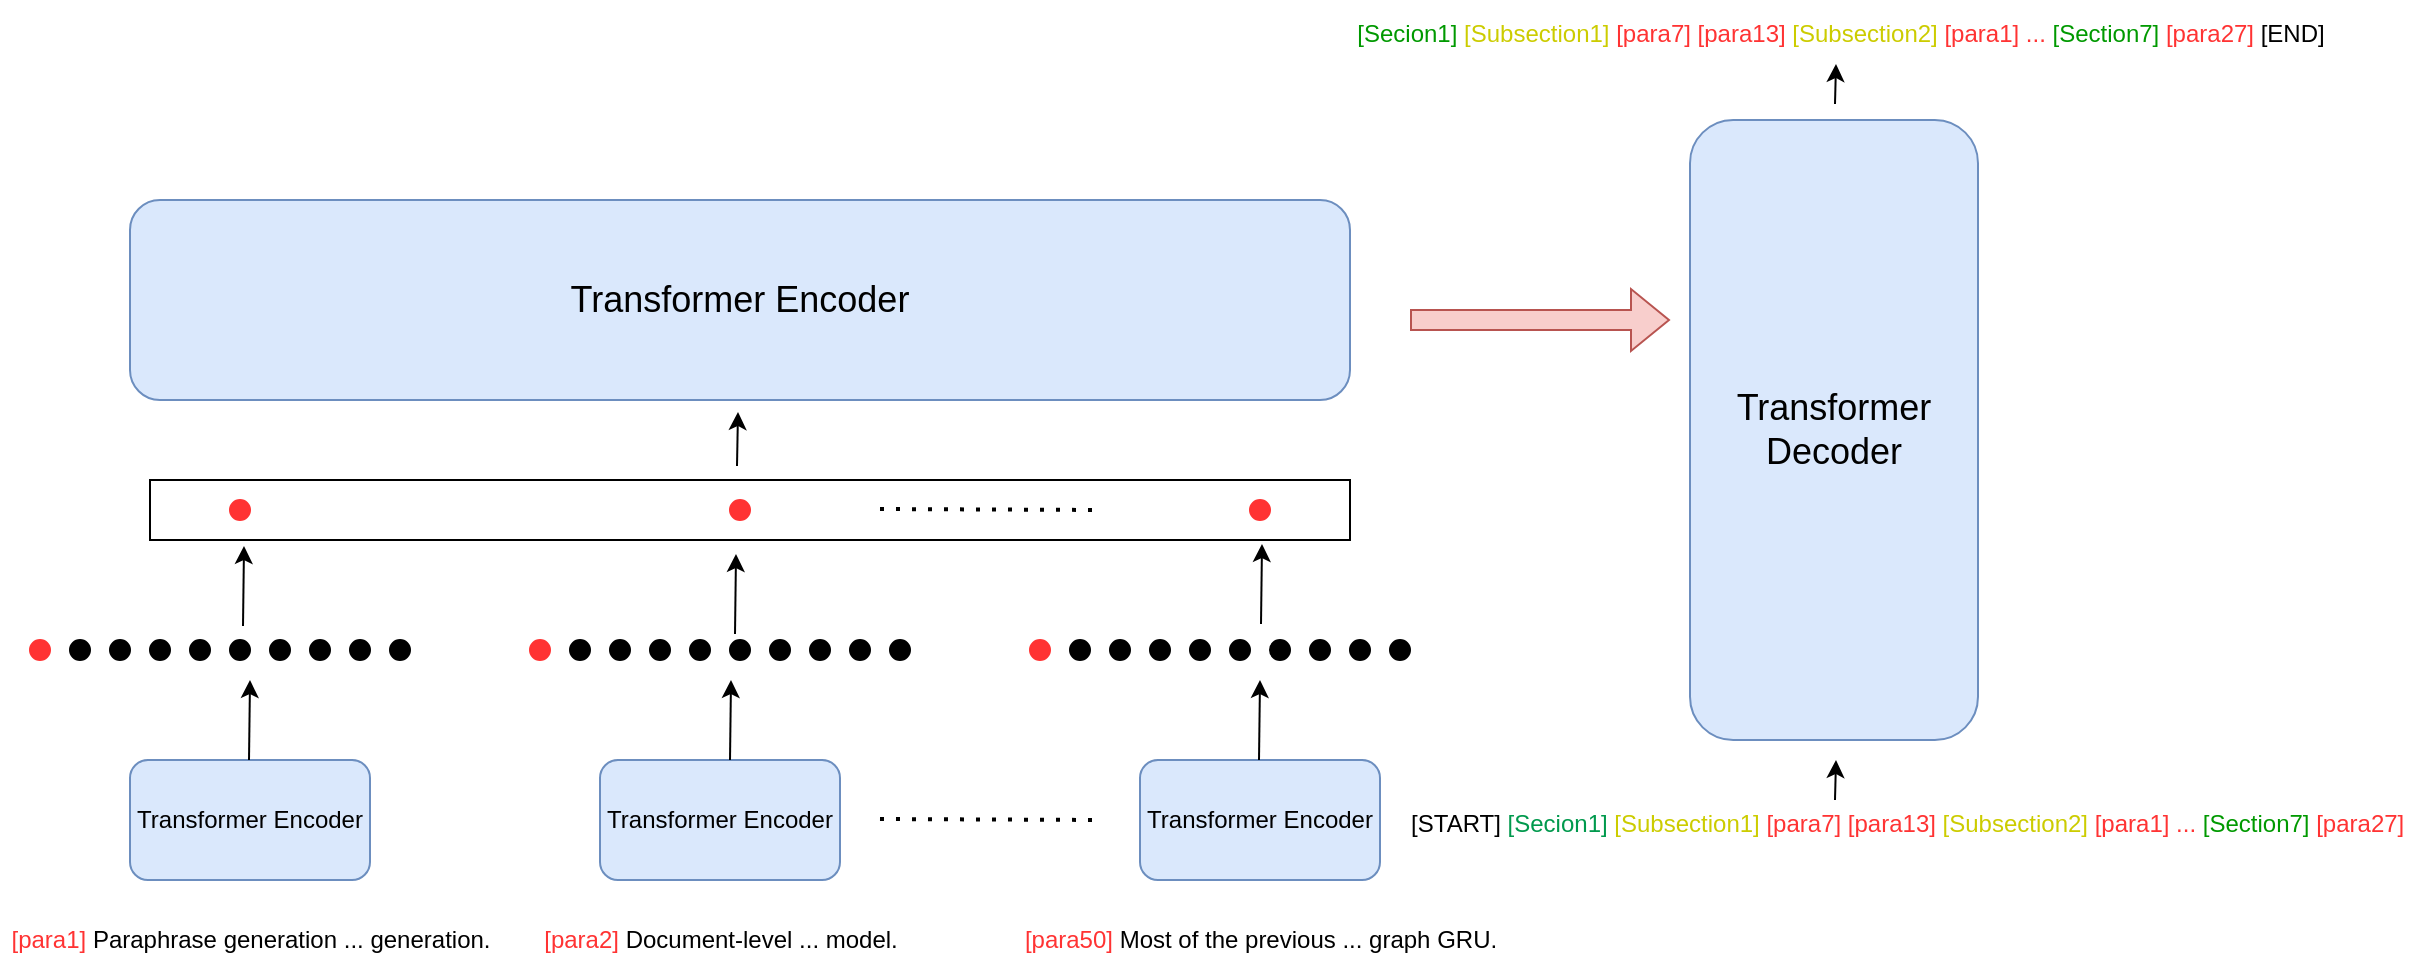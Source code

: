 <mxfile version="16.4.2" type="github" pages="6">
  <diagram id="T849AgaAMUV6qUk71AnG" name="Page-1">
    <mxGraphModel dx="1038" dy="547" grid="1" gridSize="10" guides="1" tooltips="1" connect="1" arrows="1" fold="1" page="1" pageScale="1" pageWidth="827" pageHeight="1169" math="0" shadow="0">
      <root>
        <mxCell id="0" />
        <mxCell id="1" parent="0" />
        <mxCell id="rFgkqmWRGbolhcBjv8Z4-61" value="" style="rounded=0;whiteSpace=wrap;html=1;fontColor=#FF3333;strokeColor=#000000;fillColor=#FFFFFF;" parent="1" vertex="1">
          <mxGeometry x="90" y="290" width="600" height="30" as="geometry" />
        </mxCell>
        <mxCell id="rFgkqmWRGbolhcBjv8Z4-1" value="Transformer Encoder" style="rounded=1;whiteSpace=wrap;html=1;fillColor=#dae8fc;strokeColor=#6c8ebf;" parent="1" vertex="1">
          <mxGeometry x="80" y="430" width="120" height="60" as="geometry" />
        </mxCell>
        <mxCell id="rFgkqmWRGbolhcBjv8Z4-3" value="Transformer Encoder" style="rounded=1;whiteSpace=wrap;html=1;fillColor=#dae8fc;strokeColor=#6c8ebf;" parent="1" vertex="1">
          <mxGeometry x="315" y="430" width="120" height="60" as="geometry" />
        </mxCell>
        <mxCell id="rFgkqmWRGbolhcBjv8Z4-4" value="Transformer Encoder" style="rounded=1;whiteSpace=wrap;html=1;fillColor=#dae8fc;strokeColor=#6c8ebf;" parent="1" vertex="1">
          <mxGeometry x="585" y="430" width="120" height="60" as="geometry" />
        </mxCell>
        <mxCell id="rFgkqmWRGbolhcBjv8Z4-5" value="" style="endArrow=none;dashed=1;html=1;dashPattern=1 3;strokeWidth=2;rounded=0;" parent="1" edge="1">
          <mxGeometry width="50" height="50" relative="1" as="geometry">
            <mxPoint x="455" y="459.5" as="sourcePoint" />
            <mxPoint x="565" y="460" as="targetPoint" />
          </mxGeometry>
        </mxCell>
        <mxCell id="rFgkqmWRGbolhcBjv8Z4-7" value="&lt;font color=&quot;#ff3333&quot;&gt;[para1]&lt;/font&gt; Paraphrase generation ... generation." style="text;html=1;align=center;verticalAlign=middle;resizable=0;points=[];autosize=1;strokeColor=none;fillColor=none;" parent="1" vertex="1">
          <mxGeometry x="15" y="510" width="250" height="20" as="geometry" />
        </mxCell>
        <mxCell id="rFgkqmWRGbolhcBjv8Z4-8" value="&lt;font color=&quot;#ff3333&quot;&gt;[para2]&lt;/font&gt; Document-level ... model." style="text;html=1;align=center;verticalAlign=middle;resizable=0;points=[];autosize=1;strokeColor=none;fillColor=none;" parent="1" vertex="1">
          <mxGeometry x="280" y="510" width="190" height="20" as="geometry" />
        </mxCell>
        <mxCell id="rFgkqmWRGbolhcBjv8Z4-9" value="&lt;font color=&quot;#ff3333&quot;&gt;[para50]&lt;/font&gt; Most of the previous ... graph GRU." style="text;html=1;align=center;verticalAlign=middle;resizable=0;points=[];autosize=1;strokeColor=none;fillColor=none;" parent="1" vertex="1">
          <mxGeometry x="520" y="510" width="250" height="20" as="geometry" />
        </mxCell>
        <mxCell id="rFgkqmWRGbolhcBjv8Z4-10" value="" style="endArrow=classic;html=1;rounded=0;fontColor=#FF3333;" parent="1" edge="1">
          <mxGeometry width="50" height="50" relative="1" as="geometry">
            <mxPoint x="139.5" y="430" as="sourcePoint" />
            <mxPoint x="140" y="390" as="targetPoint" />
          </mxGeometry>
        </mxCell>
        <mxCell id="rFgkqmWRGbolhcBjv8Z4-11" value="" style="endArrow=classic;html=1;rounded=0;fontColor=#FF3333;" parent="1" edge="1">
          <mxGeometry width="50" height="50" relative="1" as="geometry">
            <mxPoint x="380" y="430" as="sourcePoint" />
            <mxPoint x="380.5" y="390" as="targetPoint" />
          </mxGeometry>
        </mxCell>
        <mxCell id="rFgkqmWRGbolhcBjv8Z4-13" value="" style="endArrow=classic;html=1;rounded=0;fontColor=#FF3333;" parent="1" edge="1">
          <mxGeometry width="50" height="50" relative="1" as="geometry">
            <mxPoint x="644.5" y="430" as="sourcePoint" />
            <mxPoint x="645" y="390" as="targetPoint" />
          </mxGeometry>
        </mxCell>
        <mxCell id="rFgkqmWRGbolhcBjv8Z4-15" value="" style="ellipse;whiteSpace=wrap;html=1;aspect=fixed;fontColor=#FF3333;strokeColor=#FF3333;fillColor=#FF3333;" parent="1" vertex="1">
          <mxGeometry x="30" y="370" width="10" height="10" as="geometry" />
        </mxCell>
        <mxCell id="rFgkqmWRGbolhcBjv8Z4-18" value="" style="ellipse;whiteSpace=wrap;html=1;aspect=fixed;fontColor=#FF3333;strokeColor=#000000;fillColor=#000000;" parent="1" vertex="1">
          <mxGeometry x="50" y="370" width="10" height="10" as="geometry" />
        </mxCell>
        <mxCell id="rFgkqmWRGbolhcBjv8Z4-19" value="" style="ellipse;whiteSpace=wrap;html=1;aspect=fixed;fontColor=#FF3333;strokeColor=#000000;fillColor=#000000;" parent="1" vertex="1">
          <mxGeometry x="70" y="370" width="10" height="10" as="geometry" />
        </mxCell>
        <mxCell id="rFgkqmWRGbolhcBjv8Z4-20" value="" style="ellipse;whiteSpace=wrap;html=1;aspect=fixed;fontColor=#FF3333;strokeColor=#000000;fillColor=#000000;" parent="1" vertex="1">
          <mxGeometry x="90" y="370" width="10" height="10" as="geometry" />
        </mxCell>
        <mxCell id="rFgkqmWRGbolhcBjv8Z4-21" value="" style="ellipse;whiteSpace=wrap;html=1;aspect=fixed;fontColor=#FF3333;strokeColor=#000000;fillColor=#000000;" parent="1" vertex="1">
          <mxGeometry x="110" y="370" width="10" height="10" as="geometry" />
        </mxCell>
        <mxCell id="rFgkqmWRGbolhcBjv8Z4-22" value="" style="ellipse;whiteSpace=wrap;html=1;aspect=fixed;fontColor=#FF3333;strokeColor=#000000;fillColor=#000000;" parent="1" vertex="1">
          <mxGeometry x="130" y="370" width="10" height="10" as="geometry" />
        </mxCell>
        <mxCell id="rFgkqmWRGbolhcBjv8Z4-23" value="" style="ellipse;whiteSpace=wrap;html=1;aspect=fixed;fontColor=#FF3333;strokeColor=#000000;fillColor=#000000;" parent="1" vertex="1">
          <mxGeometry x="150" y="370" width="10" height="10" as="geometry" />
        </mxCell>
        <mxCell id="rFgkqmWRGbolhcBjv8Z4-24" value="" style="ellipse;whiteSpace=wrap;html=1;aspect=fixed;fontColor=#FF3333;strokeColor=#000000;fillColor=#000000;" parent="1" vertex="1">
          <mxGeometry x="170" y="370" width="10" height="10" as="geometry" />
        </mxCell>
        <mxCell id="rFgkqmWRGbolhcBjv8Z4-25" value="" style="ellipse;whiteSpace=wrap;html=1;aspect=fixed;fontColor=#FF3333;strokeColor=#000000;fillColor=#000000;" parent="1" vertex="1">
          <mxGeometry x="190" y="370" width="10" height="10" as="geometry" />
        </mxCell>
        <mxCell id="rFgkqmWRGbolhcBjv8Z4-26" value="" style="ellipse;whiteSpace=wrap;html=1;aspect=fixed;fontColor=#FF3333;strokeColor=#000000;fillColor=#000000;" parent="1" vertex="1">
          <mxGeometry x="210" y="370" width="10" height="10" as="geometry" />
        </mxCell>
        <mxCell id="rFgkqmWRGbolhcBjv8Z4-37" value="" style="ellipse;whiteSpace=wrap;html=1;aspect=fixed;fontColor=#FF3333;strokeColor=#FF3333;fillColor=#FF3333;" parent="1" vertex="1">
          <mxGeometry x="280" y="370" width="10" height="10" as="geometry" />
        </mxCell>
        <mxCell id="rFgkqmWRGbolhcBjv8Z4-38" value="" style="ellipse;whiteSpace=wrap;html=1;aspect=fixed;fontColor=#FF3333;strokeColor=#000000;fillColor=#000000;" parent="1" vertex="1">
          <mxGeometry x="300" y="370" width="10" height="10" as="geometry" />
        </mxCell>
        <mxCell id="rFgkqmWRGbolhcBjv8Z4-39" value="" style="ellipse;whiteSpace=wrap;html=1;aspect=fixed;fontColor=#FF3333;strokeColor=#000000;fillColor=#000000;" parent="1" vertex="1">
          <mxGeometry x="320" y="370" width="10" height="10" as="geometry" />
        </mxCell>
        <mxCell id="rFgkqmWRGbolhcBjv8Z4-40" value="" style="ellipse;whiteSpace=wrap;html=1;aspect=fixed;fontColor=#FF3333;strokeColor=#000000;fillColor=#000000;" parent="1" vertex="1">
          <mxGeometry x="340" y="370" width="10" height="10" as="geometry" />
        </mxCell>
        <mxCell id="rFgkqmWRGbolhcBjv8Z4-41" value="" style="ellipse;whiteSpace=wrap;html=1;aspect=fixed;fontColor=#FF3333;strokeColor=#000000;fillColor=#000000;" parent="1" vertex="1">
          <mxGeometry x="360" y="370" width="10" height="10" as="geometry" />
        </mxCell>
        <mxCell id="rFgkqmWRGbolhcBjv8Z4-42" value="" style="ellipse;whiteSpace=wrap;html=1;aspect=fixed;fontColor=#FF3333;strokeColor=#000000;fillColor=#000000;" parent="1" vertex="1">
          <mxGeometry x="380" y="370" width="10" height="10" as="geometry" />
        </mxCell>
        <mxCell id="rFgkqmWRGbolhcBjv8Z4-43" value="" style="ellipse;whiteSpace=wrap;html=1;aspect=fixed;fontColor=#FF3333;strokeColor=#000000;fillColor=#000000;" parent="1" vertex="1">
          <mxGeometry x="400" y="370" width="10" height="10" as="geometry" />
        </mxCell>
        <mxCell id="rFgkqmWRGbolhcBjv8Z4-44" value="" style="ellipse;whiteSpace=wrap;html=1;aspect=fixed;fontColor=#FF3333;strokeColor=#000000;fillColor=#000000;" parent="1" vertex="1">
          <mxGeometry x="420" y="370" width="10" height="10" as="geometry" />
        </mxCell>
        <mxCell id="rFgkqmWRGbolhcBjv8Z4-45" value="" style="ellipse;whiteSpace=wrap;html=1;aspect=fixed;fontColor=#FF3333;strokeColor=#000000;fillColor=#000000;" parent="1" vertex="1">
          <mxGeometry x="440" y="370" width="10" height="10" as="geometry" />
        </mxCell>
        <mxCell id="rFgkqmWRGbolhcBjv8Z4-46" value="" style="ellipse;whiteSpace=wrap;html=1;aspect=fixed;fontColor=#FF3333;strokeColor=#000000;fillColor=#000000;" parent="1" vertex="1">
          <mxGeometry x="460" y="370" width="10" height="10" as="geometry" />
        </mxCell>
        <mxCell id="rFgkqmWRGbolhcBjv8Z4-47" value="" style="ellipse;whiteSpace=wrap;html=1;aspect=fixed;fontColor=#FF3333;strokeColor=#FF3333;fillColor=#FF3333;" parent="1" vertex="1">
          <mxGeometry x="530" y="370" width="10" height="10" as="geometry" />
        </mxCell>
        <mxCell id="rFgkqmWRGbolhcBjv8Z4-48" value="" style="ellipse;whiteSpace=wrap;html=1;aspect=fixed;fontColor=#FF3333;strokeColor=#000000;fillColor=#000000;" parent="1" vertex="1">
          <mxGeometry x="550" y="370" width="10" height="10" as="geometry" />
        </mxCell>
        <mxCell id="rFgkqmWRGbolhcBjv8Z4-49" value="" style="ellipse;whiteSpace=wrap;html=1;aspect=fixed;fontColor=#FF3333;strokeColor=#000000;fillColor=#000000;" parent="1" vertex="1">
          <mxGeometry x="570" y="370" width="10" height="10" as="geometry" />
        </mxCell>
        <mxCell id="rFgkqmWRGbolhcBjv8Z4-50" value="" style="ellipse;whiteSpace=wrap;html=1;aspect=fixed;fontColor=#FF3333;strokeColor=#000000;fillColor=#000000;" parent="1" vertex="1">
          <mxGeometry x="590" y="370" width="10" height="10" as="geometry" />
        </mxCell>
        <mxCell id="rFgkqmWRGbolhcBjv8Z4-51" value="" style="ellipse;whiteSpace=wrap;html=1;aspect=fixed;fontColor=#FF3333;strokeColor=#000000;fillColor=#000000;" parent="1" vertex="1">
          <mxGeometry x="610" y="370" width="10" height="10" as="geometry" />
        </mxCell>
        <mxCell id="rFgkqmWRGbolhcBjv8Z4-52" value="" style="ellipse;whiteSpace=wrap;html=1;aspect=fixed;fontColor=#FF3333;strokeColor=#000000;fillColor=#000000;" parent="1" vertex="1">
          <mxGeometry x="630" y="370" width="10" height="10" as="geometry" />
        </mxCell>
        <mxCell id="rFgkqmWRGbolhcBjv8Z4-53" value="" style="ellipse;whiteSpace=wrap;html=1;aspect=fixed;fontColor=#FF3333;strokeColor=#000000;fillColor=#000000;" parent="1" vertex="1">
          <mxGeometry x="650" y="370" width="10" height="10" as="geometry" />
        </mxCell>
        <mxCell id="rFgkqmWRGbolhcBjv8Z4-54" value="" style="ellipse;whiteSpace=wrap;html=1;aspect=fixed;fontColor=#FF3333;strokeColor=#000000;fillColor=#000000;" parent="1" vertex="1">
          <mxGeometry x="670" y="370" width="10" height="10" as="geometry" />
        </mxCell>
        <mxCell id="rFgkqmWRGbolhcBjv8Z4-55" value="" style="ellipse;whiteSpace=wrap;html=1;aspect=fixed;fontColor=#FF3333;strokeColor=#000000;fillColor=#000000;" parent="1" vertex="1">
          <mxGeometry x="690" y="370" width="10" height="10" as="geometry" />
        </mxCell>
        <mxCell id="rFgkqmWRGbolhcBjv8Z4-56" value="" style="ellipse;whiteSpace=wrap;html=1;aspect=fixed;fontColor=#FF3333;strokeColor=#000000;fillColor=#000000;" parent="1" vertex="1">
          <mxGeometry x="710" y="370" width="10" height="10" as="geometry" />
        </mxCell>
        <mxCell id="rFgkqmWRGbolhcBjv8Z4-58" value="" style="ellipse;whiteSpace=wrap;html=1;aspect=fixed;fontColor=#FF3333;strokeColor=#FF3333;fillColor=#FF3333;" parent="1" vertex="1">
          <mxGeometry x="130" y="300" width="10" height="10" as="geometry" />
        </mxCell>
        <mxCell id="rFgkqmWRGbolhcBjv8Z4-59" value="" style="ellipse;whiteSpace=wrap;html=1;aspect=fixed;fontColor=#FF3333;strokeColor=#FF3333;fillColor=#FF3333;" parent="1" vertex="1">
          <mxGeometry x="380" y="300" width="10" height="10" as="geometry" />
        </mxCell>
        <mxCell id="rFgkqmWRGbolhcBjv8Z4-60" value="" style="ellipse;whiteSpace=wrap;html=1;aspect=fixed;fontColor=#FF3333;strokeColor=#FF3333;fillColor=#FF3333;" parent="1" vertex="1">
          <mxGeometry x="640" y="300" width="10" height="10" as="geometry" />
        </mxCell>
        <mxCell id="rFgkqmWRGbolhcBjv8Z4-62" value="" style="endArrow=none;dashed=1;html=1;dashPattern=1 3;strokeWidth=2;rounded=0;" parent="1" edge="1">
          <mxGeometry width="50" height="50" relative="1" as="geometry">
            <mxPoint x="455" y="304.5" as="sourcePoint" />
            <mxPoint x="565" y="305" as="targetPoint" />
          </mxGeometry>
        </mxCell>
        <mxCell id="rFgkqmWRGbolhcBjv8Z4-64" value="&lt;font style=&quot;font-size: 18px&quot;&gt;Transformer Encoder&lt;/font&gt;" style="rounded=1;whiteSpace=wrap;html=1;strokeColor=#6c8ebf;fillColor=#dae8fc;" parent="1" vertex="1">
          <mxGeometry x="80" y="150" width="610" height="100" as="geometry" />
        </mxCell>
        <mxCell id="rFgkqmWRGbolhcBjv8Z4-66" value="" style="endArrow=classic;html=1;rounded=0;fontColor=#FF3333;" parent="1" edge="1">
          <mxGeometry width="50" height="50" relative="1" as="geometry">
            <mxPoint x="136.5" y="363" as="sourcePoint" />
            <mxPoint x="137" y="323" as="targetPoint" />
          </mxGeometry>
        </mxCell>
        <mxCell id="rFgkqmWRGbolhcBjv8Z4-67" value="" style="endArrow=classic;html=1;rounded=0;fontColor=#FF3333;" parent="1" edge="1">
          <mxGeometry width="50" height="50" relative="1" as="geometry">
            <mxPoint x="382.5" y="367" as="sourcePoint" />
            <mxPoint x="383" y="327" as="targetPoint" />
          </mxGeometry>
        </mxCell>
        <mxCell id="rFgkqmWRGbolhcBjv8Z4-68" value="" style="endArrow=classic;html=1;rounded=0;fontColor=#FF3333;" parent="1" edge="1">
          <mxGeometry width="50" height="50" relative="1" as="geometry">
            <mxPoint x="645.5" y="362" as="sourcePoint" />
            <mxPoint x="646" y="322" as="targetPoint" />
          </mxGeometry>
        </mxCell>
        <mxCell id="rFgkqmWRGbolhcBjv8Z4-69" value="" style="endArrow=classic;html=1;rounded=0;fontColor=#FF3333;" parent="1" edge="1">
          <mxGeometry width="50" height="50" relative="1" as="geometry">
            <mxPoint x="383.5" y="283" as="sourcePoint" />
            <mxPoint x="384" y="256" as="targetPoint" />
          </mxGeometry>
        </mxCell>
        <mxCell id="rFgkqmWRGbolhcBjv8Z4-70" value="&lt;font style=&quot;font-size: 18px&quot;&gt;Transformer Decoder&lt;/font&gt;" style="rounded=1;whiteSpace=wrap;html=1;strokeColor=#6c8ebf;fillColor=#dae8fc;" parent="1" vertex="1">
          <mxGeometry x="860" y="110" width="144" height="310" as="geometry" />
        </mxCell>
        <mxCell id="rFgkqmWRGbolhcBjv8Z4-71" value="&lt;font style=&quot;font-size: 12px&quot;&gt;&lt;font color=&quot;#009900&quot;&gt;[Secion1]&lt;/font&gt; &lt;font color=&quot;#cccc00&quot;&gt;[Subsection1]&lt;/font&gt; [para7] [para13] &lt;font color=&quot;#cccc00&quot;&gt;[Subsection2]&lt;/font&gt; [para1] ... &lt;font color=&quot;#009900&quot;&gt;[Section7]&lt;/font&gt; [para27] &lt;font color=&quot;#000000&quot;&gt;[END]&lt;/font&gt;&lt;/font&gt;" style="text;html=1;align=center;verticalAlign=middle;resizable=0;points=[];autosize=1;strokeColor=none;fillColor=none;fontSize=18;fontColor=#FF3333;" parent="1" vertex="1">
          <mxGeometry x="685" y="50" width="500" height="30" as="geometry" />
        </mxCell>
        <mxCell id="rFgkqmWRGbolhcBjv8Z4-72" value="&lt;font style=&quot;font-size: 12px&quot;&gt;&lt;font color=&quot;#000000&quot;&gt;[START]&lt;/font&gt;&lt;font color=&quot;#00994d&quot;&gt; [Secion1]&lt;/font&gt; &lt;font color=&quot;#cccc00&quot;&gt;[Subsection1]&lt;/font&gt; [para7] [para13] &lt;font color=&quot;#cccc00&quot;&gt;[Subsection2]&lt;/font&gt; [para1] ... &lt;font color=&quot;#009900&quot;&gt;[Section7]&lt;/font&gt; [para27]&amp;nbsp;&lt;/font&gt;" style="text;html=1;align=center;verticalAlign=middle;resizable=0;points=[];autosize=1;strokeColor=none;fillColor=none;fontSize=18;fontColor=#FF3333;" parent="1" vertex="1">
          <mxGeometry x="710" y="445" width="520" height="30" as="geometry" />
        </mxCell>
        <mxCell id="rFgkqmWRGbolhcBjv8Z4-78" value="" style="endArrow=classic;html=1;rounded=0;fontColor=#FF3333;" parent="1" edge="1">
          <mxGeometry width="50" height="50" relative="1" as="geometry">
            <mxPoint x="932.5" y="450" as="sourcePoint" />
            <mxPoint x="933" y="430" as="targetPoint" />
          </mxGeometry>
        </mxCell>
        <mxCell id="rFgkqmWRGbolhcBjv8Z4-79" value="" style="endArrow=classic;html=1;rounded=0;fontColor=#FF3333;" parent="1" edge="1">
          <mxGeometry width="50" height="50" relative="1" as="geometry">
            <mxPoint x="932.5" y="102" as="sourcePoint" />
            <mxPoint x="933" y="82" as="targetPoint" />
          </mxGeometry>
        </mxCell>
        <mxCell id="FSxNgMAy3b_CESZXmb4z-1" value="" style="shape=flexArrow;endArrow=classic;html=1;rounded=0;fontSize=14;fontColor=#FF8000;fillColor=#f8cecc;strokeColor=#b85450;" edge="1" parent="1">
          <mxGeometry width="50" height="50" relative="1" as="geometry">
            <mxPoint x="720" y="210" as="sourcePoint" />
            <mxPoint x="850" y="210" as="targetPoint" />
          </mxGeometry>
        </mxCell>
      </root>
    </mxGraphModel>
  </diagram>
  <diagram id="Waq9Eo4U-xXzvhxflZKZ" name="Page-2">
    <mxGraphModel dx="2125" dy="1783" grid="1" gridSize="10" guides="1" tooltips="1" connect="1" arrows="1" fold="1" page="1" pageScale="1" pageWidth="827" pageHeight="1169" math="0" shadow="0">
      <root>
        <mxCell id="tdUAThzpUZN2uWornedb-0" />
        <mxCell id="tdUAThzpUZN2uWornedb-1" parent="tdUAThzpUZN2uWornedb-0" />
        <mxCell id="gRdOGkt203B3cLI0ypPD-0" value="&lt;font&gt;&lt;font style=&quot;font-size: 24px&quot;&gt;Longformer Encoder&lt;/font&gt;&lt;br&gt;&lt;/font&gt;" style="rounded=1;whiteSpace=wrap;html=1;fillColor=#dae8fc;strokeColor=#6c8ebf;" vertex="1" parent="tdUAThzpUZN2uWornedb-1">
          <mxGeometry x="-490" y="330" width="1020" height="100" as="geometry" />
        </mxCell>
        <mxCell id="gRdOGkt203B3cLI0ypPD-1" value="&lt;font style=&quot;font-size: 14px&quot;&gt;&lt;font color=&quot;#ff3333&quot;&gt;[EDU-3]&lt;/font&gt; three of ... employees. &lt;font color=&quot;#ff3333&quot;&gt;[EDU-2]&lt;/font&gt; The appointment ... to 10. &lt;font color=&quot;#ff8000&quot;&gt;[conjuction]&lt;/font&gt;&lt;font color=&quot;#ff0000&quot;&gt; [EDU-1]&lt;/font&gt; Roy E.Parrot ... board &lt;font color=&quot;#0000cc&quot;&gt;[MASK]&lt;/font&gt;&lt;font color=&quot;#ff0000&quot;&gt; [EDU-4]&lt;/font&gt; Simpson ... maker.&lt;font color=&quot;#ff8000&quot;&gt; [elaboration]&lt;/font&gt;&amp;nbsp;&lt;/font&gt;" style="text;html=1;align=center;verticalAlign=middle;resizable=0;points=[];autosize=1;strokeColor=none;fillColor=none;fontSize=36;" vertex="1" parent="tdUAThzpUZN2uWornedb-1">
          <mxGeometry x="-470" y="430" width="1000" height="60" as="geometry" />
        </mxCell>
        <mxCell id="gRdOGkt203B3cLI0ypPD-2" value="&lt;font&gt;&lt;font style=&quot;font-size: 24px&quot;&gt;Transformer Decoder&lt;/font&gt;&lt;br&gt;&lt;/font&gt;" style="rounded=1;whiteSpace=wrap;html=1;fillColor=#dae8fc;strokeColor=#6c8ebf;" vertex="1" parent="tdUAThzpUZN2uWornedb-1">
          <mxGeometry x="680" y="330" width="330" height="100" as="geometry" />
        </mxCell>
        <mxCell id="IRpGyKqlCU75RXgYqztg-0" value="" style="shape=flexArrow;endArrow=classic;html=1;rounded=0;fontSize=14;fontColor=#0000CC;fillColor=#f8cecc;strokeColor=#b85450;" edge="1" parent="tdUAThzpUZN2uWornedb-1">
          <mxGeometry width="50" height="50" relative="1" as="geometry">
            <mxPoint x="550" y="379.29" as="sourcePoint" />
            <mxPoint x="670" y="379" as="targetPoint" />
          </mxGeometry>
        </mxCell>
        <mxCell id="IRpGyKqlCU75RXgYqztg-3" value="&lt;font style=&quot;font-size: 14px&quot;&gt;[START] &lt;font color=&quot;#ff3333&quot;&gt;[EDU-3]&lt;/font&gt;&amp;nbsp;&lt;font color=&quot;#ff3333&quot;&gt;[EDU-2]&lt;/font&gt;&amp;nbsp;&lt;font color=&quot;#ff8000&quot;&gt;[conjuction]&lt;/font&gt;&lt;font color=&quot;#ff0000&quot;&gt; [EDU-1]&lt;/font&gt;&amp;nbsp;[concession]&lt;font color=&quot;#ff0000&quot;&gt;[EDU-4]&lt;/font&gt;&lt;font color=&quot;#ff8000&quot;&gt;&amp;nbsp;[elaboration]&lt;/font&gt;&amp;nbsp;&lt;/font&gt;" style="text;html=1;align=center;verticalAlign=middle;resizable=0;points=[];autosize=1;strokeColor=none;fillColor=none;fontSize=36;" vertex="1" parent="tdUAThzpUZN2uWornedb-1">
          <mxGeometry x="575" y="430" width="520" height="60" as="geometry" />
        </mxCell>
        <mxCell id="IRpGyKqlCU75RXgYqztg-4" value="&lt;font style=&quot;font-size: 14px&quot;&gt;&lt;font color=&quot;#ff3333&quot;&gt;[EDU-3]&lt;/font&gt;&amp;nbsp;&lt;font color=&quot;#ff3333&quot;&gt;[EDU-2]&lt;/font&gt;&amp;nbsp;&lt;font color=&quot;#ff8000&quot;&gt;[conjuction]&lt;/font&gt;&lt;font color=&quot;#ff0000&quot;&gt; [EDU-1]&lt;/font&gt;&amp;nbsp;[concession]&lt;font color=&quot;#ff0000&quot;&gt;&amp;nbsp;[EDU-4]&lt;/font&gt;&lt;font color=&quot;#ff8000&quot;&gt;&amp;nbsp;[elaboration] &lt;/font&gt;[END]&amp;nbsp;&lt;/font&gt;" style="text;html=1;align=center;verticalAlign=middle;resizable=0;points=[];autosize=1;strokeColor=none;fillColor=none;fontSize=36;" vertex="1" parent="tdUAThzpUZN2uWornedb-1">
          <mxGeometry x="580" y="240" width="510" height="60" as="geometry" />
        </mxCell>
        <mxCell id="ZDn8CB6UmshJGRdJ2p5L-0" value="&lt;font&gt;&lt;font style=&quot;font-size: 24px&quot;&gt;Longformer Encoder&lt;/font&gt;&lt;br&gt;&lt;/font&gt;" style="rounded=1;whiteSpace=wrap;html=1;fillColor=#dae8fc;strokeColor=#6c8ebf;" vertex="1" parent="tdUAThzpUZN2uWornedb-1">
          <mxGeometry x="-490" y="665.5" width="1020" height="100" as="geometry" />
        </mxCell>
        <mxCell id="ZDn8CB6UmshJGRdJ2p5L-1" value="&lt;font style=&quot;font-size: 14px&quot;&gt;&lt;font color=&quot;#ff3333&quot;&gt;[EDU-3]&lt;/font&gt; three of ... employees. &lt;font color=&quot;#ff3333&quot;&gt;[EDU-2]&lt;/font&gt; [MASK]&amp;nbsp;&lt;font color=&quot;#ff8000&quot;&gt;[conjuction]&lt;/font&gt;&lt;font color=&quot;#ff0000&quot;&gt; [EDU-1]&lt;/font&gt; Roy E.Parrot ... board. &lt;font color=&quot;#ff8000&quot;&gt;[concession]&lt;/font&gt;&lt;font color=&quot;#ff0000&quot;&gt;&amp;nbsp;[EDU-4]&lt;/font&gt; Simpson ... maker.&lt;font color=&quot;#ff8000&quot;&gt; [elaboration]&lt;/font&gt;&amp;nbsp;&lt;/font&gt;" style="text;html=1;align=center;verticalAlign=middle;resizable=0;points=[];autosize=1;strokeColor=none;fillColor=none;fontSize=36;" vertex="1" parent="tdUAThzpUZN2uWornedb-1">
          <mxGeometry x="-430" y="765.5" width="920" height="60" as="geometry" />
        </mxCell>
        <mxCell id="ZDn8CB6UmshJGRdJ2p5L-2" value="&lt;font&gt;&lt;font style=&quot;font-size: 24px&quot;&gt;Transformer Decoder&lt;/font&gt;&lt;br&gt;&lt;/font&gt;" style="rounded=1;whiteSpace=wrap;html=1;fillColor=#dae8fc;strokeColor=#6c8ebf;" vertex="1" parent="tdUAThzpUZN2uWornedb-1">
          <mxGeometry x="680" y="665.5" width="460" height="100" as="geometry" />
        </mxCell>
        <mxCell id="ZDn8CB6UmshJGRdJ2p5L-3" value="" style="shape=flexArrow;endArrow=classic;html=1;rounded=0;fontSize=14;fontColor=#0000CC;fillColor=#f8cecc;strokeColor=#b85450;" edge="1" parent="tdUAThzpUZN2uWornedb-1">
          <mxGeometry width="50" height="50" relative="1" as="geometry">
            <mxPoint x="550" y="714.79" as="sourcePoint" />
            <mxPoint x="670" y="714.5" as="targetPoint" />
          </mxGeometry>
        </mxCell>
        <mxCell id="ZDn8CB6UmshJGRdJ2p5L-4" value="&lt;font style=&quot;font-size: 14px&quot;&gt;[START] &lt;font color=&quot;#ff3333&quot;&gt;[EDU-3]&lt;/font&gt;&amp;nbsp;&lt;font color=&quot;#ff3333&quot;&gt;[EDU-2]&amp;nbsp;&lt;/font&gt;The appointment ... to 10.&amp;nbsp;&amp;nbsp;&lt;font color=&quot;#ff8000&quot;&gt;[conjuction]&lt;/font&gt;&lt;font color=&quot;#ff0000&quot;&gt; [EDU-1]&lt;/font&gt;&amp;nbsp;&lt;font color=&quot;#0000cc&quot;&gt;[MASK]&lt;/font&gt;&lt;font color=&quot;#ff0000&quot;&gt; [EDU-4]&lt;/font&gt;&lt;font color=&quot;#ff8000&quot;&gt;&amp;nbsp;[elaboration]&lt;/font&gt;&amp;nbsp;&lt;/font&gt;" style="text;html=1;align=center;verticalAlign=middle;resizable=0;points=[];autosize=1;strokeColor=none;fillColor=none;fontSize=36;" vertex="1" parent="tdUAThzpUZN2uWornedb-1">
          <mxGeometry x="540" y="765.5" width="660" height="60" as="geometry" />
        </mxCell>
        <mxCell id="ZDn8CB6UmshJGRdJ2p5L-5" value="&lt;font style=&quot;font-size: 14px&quot;&gt;&lt;font color=&quot;#ff3333&quot;&gt;[EDU-3]&lt;/font&gt;&amp;nbsp;&lt;font color=&quot;#ff3333&quot;&gt;[EDU-2]&amp;nbsp;&lt;/font&gt;The appointment ... to 10.&amp;nbsp;&amp;nbsp;&lt;font color=&quot;#ff8000&quot;&gt;[conjuction]&lt;/font&gt;&lt;font color=&quot;#ff0000&quot;&gt;&amp;nbsp;[EDU-1]&lt;/font&gt;&amp;nbsp;&lt;font color=&quot;#0000cc&quot;&gt;[MASK]&lt;/font&gt;&lt;font color=&quot;#ff0000&quot;&gt;&amp;nbsp;[EDU-4]&lt;/font&gt;&lt;font color=&quot;#ff8000&quot;&gt;&amp;nbsp;[elaboration]&lt;/font&gt;&lt;font color=&quot;#ff8000&quot;&gt;&amp;nbsp;&lt;/font&gt;[END]&amp;nbsp;&lt;/font&gt;" style="text;html=1;align=center;verticalAlign=middle;resizable=0;points=[];autosize=1;strokeColor=none;fillColor=none;fontSize=36;" vertex="1" parent="tdUAThzpUZN2uWornedb-1">
          <mxGeometry x="550" y="584" width="650" height="60" as="geometry" />
        </mxCell>
        <mxCell id="_PYYw3TsgrTjqw1lvINo-0" value="&lt;font&gt;&lt;font style=&quot;font-size: 24px&quot;&gt;Longformer Encoder&lt;/font&gt;&lt;br&gt;&lt;/font&gt;" style="rounded=1;whiteSpace=wrap;html=1;fillColor=#dae8fc;strokeColor=#6c8ebf;" vertex="1" parent="tdUAThzpUZN2uWornedb-1">
          <mxGeometry x="-470" y="-40" width="1020" height="100" as="geometry" />
        </mxCell>
        <mxCell id="_PYYw3TsgrTjqw1lvINo-1" value="&lt;font style=&quot;font-size: 18px&quot;&gt;&lt;font color=&quot;#ff3333&quot;&gt;[para1]&lt;/font&gt;&amp;nbsp;Paraphrase generation ... generation.&amp;nbsp;&lt;font color=&quot;#ff3333&quot;&gt;[para2]&lt;/font&gt;&amp;nbsp;Document-level ... model...&amp;nbsp;&lt;font color=&quot;#ff3333&quot;&gt;[para50]&lt;/font&gt;&amp;nbsp;Most of the previous ... graph GRU.&lt;br&gt;&amp;nbsp;&lt;/font&gt;" style="text;html=1;align=center;verticalAlign=middle;resizable=0;points=[];autosize=1;strokeColor=none;fillColor=none;fontSize=36;" vertex="1" parent="tdUAThzpUZN2uWornedb-1">
          <mxGeometry x="-470" y="70" width="1010" height="100" as="geometry" />
        </mxCell>
        <mxCell id="_PYYw3TsgrTjqw1lvINo-2" value="&lt;font&gt;&lt;font style=&quot;font-size: 24px&quot;&gt;Transformer Decoder&lt;/font&gt;&lt;br&gt;&lt;/font&gt;" style="rounded=1;whiteSpace=wrap;html=1;fillColor=#dae8fc;strokeColor=#6c8ebf;" vertex="1" parent="tdUAThzpUZN2uWornedb-1">
          <mxGeometry x="700" y="-40" width="330" height="100" as="geometry" />
        </mxCell>
        <mxCell id="_PYYw3TsgrTjqw1lvINo-3" value="" style="shape=flexArrow;endArrow=classic;html=1;rounded=0;fontSize=14;fontColor=#0000CC;fillColor=#f8cecc;strokeColor=#b85450;" edge="1" parent="tdUAThzpUZN2uWornedb-1">
          <mxGeometry width="50" height="50" relative="1" as="geometry">
            <mxPoint x="570" y="9.29" as="sourcePoint" />
            <mxPoint x="690" y="9" as="targetPoint" />
          </mxGeometry>
        </mxCell>
        <mxCell id="_PYYw3TsgrTjqw1lvINo-4" value="&lt;font color=&quot;#000000&quot; style=&quot;font-size: 12px&quot;&gt;[START]&lt;/font&gt;&lt;font color=&quot;#00994d&quot; style=&quot;font-size: 12px&quot;&gt;&amp;nbsp;[Secion1]&lt;/font&gt;&lt;span style=&quot;color: rgb(255 , 51 , 51) ; font-size: 12px&quot;&gt;&amp;nbsp;&lt;/span&gt;&lt;font color=&quot;#cccc00&quot; style=&quot;font-size: 12px&quot;&gt;[Subsection1]&lt;/font&gt;&lt;span style=&quot;color: rgb(255 , 51 , 51) ; font-size: 12px&quot;&gt;&amp;nbsp;[para7] [para13]&amp;nbsp;&lt;/span&gt;&lt;font color=&quot;#cccc00&quot; style=&quot;font-size: 12px&quot;&gt;[Subsection2]&lt;/font&gt;&lt;span style=&quot;color: rgb(255 , 51 , 51) ; font-size: 12px&quot;&gt;&amp;nbsp;[para1] ...&amp;nbsp;&lt;/span&gt;&lt;font color=&quot;#009900&quot; style=&quot;font-size: 12px&quot;&gt;[Section7]&lt;/font&gt;&lt;span style=&quot;color: rgb(255 , 51 , 51) ; font-size: 12px&quot;&gt;&amp;nbsp;[para27]&amp;nbsp;&lt;/span&gt;" style="text;html=1;align=center;verticalAlign=middle;resizable=0;points=[];autosize=1;strokeColor=none;fillColor=none;fontSize=36;" vertex="1" parent="tdUAThzpUZN2uWornedb-1">
          <mxGeometry x="595" y="70" width="520" height="60" as="geometry" />
        </mxCell>
        <mxCell id="_PYYw3TsgrTjqw1lvINo-5" value="&lt;font color=&quot;#009900&quot; style=&quot;font-size: 12px&quot;&gt;[Secion1]&lt;/font&gt;&lt;span style=&quot;color: rgb(255 , 51 , 51) ; font-size: 12px&quot;&gt;&amp;nbsp;&lt;/span&gt;&lt;font color=&quot;#cccc00&quot; style=&quot;font-size: 12px&quot;&gt;[Subsection1]&lt;/font&gt;&lt;span style=&quot;color: rgb(255 , 51 , 51) ; font-size: 12px&quot;&gt;&amp;nbsp;[para7] [para13]&amp;nbsp;&lt;/span&gt;&lt;font color=&quot;#cccc00&quot; style=&quot;font-size: 12px&quot;&gt;[Subsection2]&lt;/font&gt;&lt;span style=&quot;color: rgb(255 , 51 , 51) ; font-size: 12px&quot;&gt;&amp;nbsp;[para1] ...&amp;nbsp;&lt;/span&gt;&lt;font color=&quot;#009900&quot; style=&quot;font-size: 12px&quot;&gt;[Section7]&lt;/font&gt;&lt;span style=&quot;color: rgb(255 , 51 , 51) ; font-size: 12px&quot;&gt;&amp;nbsp;[para27]&amp;nbsp;&lt;/span&gt;&lt;font color=&quot;#000000&quot; style=&quot;font-size: 12px&quot;&gt;[END]&lt;/font&gt;" style="text;html=1;align=center;verticalAlign=middle;resizable=0;points=[];autosize=1;strokeColor=none;fillColor=none;fontSize=36;" vertex="1" parent="tdUAThzpUZN2uWornedb-1">
          <mxGeometry x="605" y="-120" width="500" height="60" as="geometry" />
        </mxCell>
      </root>
    </mxGraphModel>
  </diagram>
  <diagram id="cWeH0LJBdi-lCnzjCAAt" name="Page-3">
    <mxGraphModel dx="3137" dy="1870" grid="1" gridSize="10" guides="1" tooltips="1" connect="1" arrows="1" fold="1" page="1" pageScale="1" pageWidth="827" pageHeight="1169" math="0" shadow="0">
      <root>
        <mxCell id="mguC_MLcZzLQHNyK14J4-0" />
        <mxCell id="mguC_MLcZzLQHNyK14J4-1" parent="mguC_MLcZzLQHNyK14J4-0" />
        <mxCell id="mguC_MLcZzLQHNyK14J4-2" value="&lt;font&gt;&lt;font style=&quot;font-size: 36px&quot;&gt;Longformer Encoder&lt;/font&gt;&lt;br&gt;&lt;/font&gt;" style="rounded=1;whiteSpace=wrap;html=1;shadow=1;" vertex="1" parent="mguC_MLcZzLQHNyK14J4-1">
          <mxGeometry x="-813" y="-440" width="470" height="120" as="geometry" />
        </mxCell>
        <mxCell id="mguC_MLcZzLQHNyK14J4-5" value="" style="shape=flexArrow;endArrow=classic;html=1;rounded=0;fontSize=14;" edge="1" parent="mguC_MLcZzLQHNyK14J4-1">
          <mxGeometry width="50" height="50" relative="1" as="geometry">
            <mxPoint x="-320" y="-380.13" as="sourcePoint" />
            <mxPoint x="-100" y="-381" as="targetPoint" />
          </mxGeometry>
        </mxCell>
        <mxCell id="mguC_MLcZzLQHNyK14J4-8" value="&lt;font style=&quot;font-size: 22px&quot; face=&quot;Comic Sans MS&quot;&gt;&lt;i&gt;&lt;font color=&quot;#ff3333&quot; style=&quot;font-size: 22px&quot;&gt;[para-1]&lt;/font&gt; x&lt;sub&gt;1&lt;/sub&gt;&amp;nbsp;&lt;font color=&quot;#ff0000&quot; style=&quot;font-size: 22px&quot;&gt;[para-2]&lt;/font&gt; x&lt;sub&gt;2&lt;/sub&gt;&amp;nbsp;......&amp;nbsp;&lt;font color=&quot;#ff0000&quot; style=&quot;font-size: 22px&quot;&gt;[para-n]&lt;/font&gt; x&lt;sub&gt;n&lt;/sub&gt;&lt;/i&gt;&lt;/font&gt;" style="rounded=0;whiteSpace=wrap;html=1;fontSize=36;shadow=0;dashed=1;" vertex="1" parent="mguC_MLcZzLQHNyK14J4-1">
          <mxGeometry x="-813" y="-280" width="470" height="50" as="geometry" />
        </mxCell>
        <mxCell id="mguC_MLcZzLQHNyK14J4-11" style="edgeStyle=orthogonalEdgeStyle;rounded=1;sketch=0;orthogonalLoop=1;jettySize=auto;html=1;exitX=0;exitY=0.5;exitDx=0;exitDy=0;fontFamily=Comic Sans MS;fontSize=24;fontColor=#000000;curved=1;dashed=1;dashPattern=1 1;" edge="1" parent="mguC_MLcZzLQHNyK14J4-1" source="mguC_MLcZzLQHNyK14J4-9">
          <mxGeometry relative="1" as="geometry">
            <mxPoint x="-680" y="-229" as="targetPoint" />
          </mxGeometry>
        </mxCell>
        <mxCell id="mguC_MLcZzLQHNyK14J4-9" value="&lt;font color=&quot;#000000&quot;&gt;&lt;b&gt;Long Text x&lt;/b&gt;&lt;span style=&quot;font-size: 20px&quot;&gt;&lt;sub style=&quot;font-weight: bold&quot;&gt;1&lt;/sub&gt;&lt;b&gt;: &lt;/b&gt;Paraphrase generation is an important task in nauture ... with more diversity and semantic preservation.&amp;nbsp;&lt;/span&gt;&lt;/font&gt;" style="rounded=0;whiteSpace=wrap;html=1;glass=0;dashed=1;sketch=0;fontFamily=Comic Sans MS;fontSize=24;fontColor=#FF0000;" vertex="1" parent="mguC_MLcZzLQHNyK14J4-1">
          <mxGeometry x="-940" y="-160" width="400" height="110" as="geometry" />
        </mxCell>
        <mxCell id="mguC_MLcZzLQHNyK14J4-13" style="edgeStyle=orthogonalEdgeStyle;curved=1;rounded=1;sketch=0;orthogonalLoop=1;jettySize=auto;html=1;exitX=0;exitY=0.5;exitDx=0;exitDy=0;entryX=0.916;entryY=0.989;entryDx=0;entryDy=0;entryPerimeter=0;dashed=1;dashPattern=1 1;fontFamily=Comic Sans MS;fontSize=24;fontColor=#000000;" edge="1" parent="mguC_MLcZzLQHNyK14J4-1" source="mguC_MLcZzLQHNyK14J4-12" target="mguC_MLcZzLQHNyK14J4-8">
          <mxGeometry relative="1" as="geometry" />
        </mxCell>
        <mxCell id="mguC_MLcZzLQHNyK14J4-12" value="&lt;font color=&quot;#000000&quot;&gt;&lt;b&gt;Long Text x&lt;span style=&quot;font-size: 16.667px&quot;&gt;n&lt;/span&gt;&lt;/b&gt;&lt;span style=&quot;font-size: 20px&quot;&gt;&lt;b&gt;: &lt;/b&gt;Our graph GRU is a stack of L identical layers, and each layer...&amp;nbsp; describe the graph GRU in detail.&amp;nbsp;&lt;/span&gt;&lt;/font&gt;" style="rounded=0;whiteSpace=wrap;html=1;glass=0;dashed=1;sketch=0;fontFamily=Comic Sans MS;fontSize=24;fontColor=#FF0000;" vertex="1" parent="mguC_MLcZzLQHNyK14J4-1">
          <mxGeometry x="-490" y="-160" width="400" height="110" as="geometry" />
        </mxCell>
        <mxCell id="mguC_MLcZzLQHNyK14J4-14" value="&lt;font&gt;&lt;font style=&quot;font-size: 36px&quot;&gt;Transformer Decoder&lt;/font&gt;&lt;br&gt;&lt;/font&gt;" style="rounded=1;whiteSpace=wrap;html=1;shadow=1;" vertex="1" parent="mguC_MLcZzLQHNyK14J4-1">
          <mxGeometry x="-70" y="-440" width="470" height="120" as="geometry" />
        </mxCell>
        <mxCell id="mguC_MLcZzLQHNyK14J4-15" value="&lt;font face=&quot;Comic Sans MS&quot;&gt;&lt;span style=&quot;font-size: 20px&quot;&gt;&lt;i&gt;[start] &lt;font color=&quot;#0000cc&quot; style=&quot;font-size: 20px&quot;&gt;[section-1]&lt;/font&gt;&lt;font color=&quot;#ff3333&quot; style=&quot;font-size: 20px&quot;&gt; &lt;/font&gt;&lt;font color=&quot;#00cc00&quot; style=&quot;font-size: 20px&quot;&gt;[subsection-1]&lt;/font&gt;&lt;font color=&quot;#ff3333&quot; style=&quot;font-size: 20px&quot;&gt; [para-7] [para-13] &lt;/font&gt;&lt;font color=&quot;#00cc00&quot; style=&quot;font-size: 20px&quot;&gt;[subsection-2]&lt;/font&gt;&lt;font color=&quot;#ff3333&quot; style=&quot;font-size: 20px&quot;&gt; [para-1] ... &lt;/font&gt;&lt;font color=&quot;#000099&quot; style=&quot;font-size: 20px&quot;&gt;[section-7]&lt;/font&gt;&lt;font color=&quot;#ff3333&quot; style=&quot;font-size: 20px&quot;&gt; [para-27]&lt;/font&gt;&lt;/i&gt;&lt;/span&gt;&lt;/font&gt;" style="rounded=0;whiteSpace=wrap;html=1;fontSize=36;shadow=0;dashed=1;" vertex="1" parent="mguC_MLcZzLQHNyK14J4-1">
          <mxGeometry x="-280" y="-280" width="940" height="50" as="geometry" />
        </mxCell>
        <mxCell id="mguC_MLcZzLQHNyK14J4-16" value="&lt;font face=&quot;Comic Sans MS&quot;&gt;&lt;span style=&quot;font-size: 20px&quot;&gt;&lt;i&gt;&lt;font color=&quot;#0000cc&quot; style=&quot;font-size: 20px&quot;&gt;[section-1]&lt;/font&gt;&lt;font color=&quot;#ff3333&quot; style=&quot;font-size: 20px&quot;&gt; &lt;/font&gt;&lt;font color=&quot;#00cc00&quot; style=&quot;font-size: 20px&quot;&gt;[subsection-1]&lt;/font&gt;&lt;font color=&quot;#ff3333&quot; style=&quot;font-size: 20px&quot;&gt; [para-7] [para-13] &lt;/font&gt;&lt;font color=&quot;#00cc00&quot; style=&quot;font-size: 20px&quot;&gt;[subsection-2]&lt;/font&gt;&lt;font color=&quot;#ff3333&quot; style=&quot;font-size: 20px&quot;&gt; [para-1] ... &lt;/font&gt;&lt;font color=&quot;#000099&quot; style=&quot;font-size: 20px&quot;&gt;[section-7]&lt;/font&gt;&lt;font color=&quot;#ff3333&quot; style=&quot;font-size: 20px&quot;&gt; [para-27] &lt;/font&gt;[end]&lt;/i&gt;&lt;/span&gt;&lt;/font&gt;" style="rounded=0;whiteSpace=wrap;html=1;fontSize=36;shadow=0;dashed=1;" vertex="1" parent="mguC_MLcZzLQHNyK14J4-1">
          <mxGeometry x="-275" y="-550" width="930" height="50" as="geometry" />
        </mxCell>
        <mxCell id="mguC_MLcZzLQHNyK14J4-17" value="" style="shape=flexArrow;endArrow=classic;html=1;rounded=1;sketch=0;fontFamily=Comic Sans MS;fontSize=22;fontColor=#000000;curved=1;fillColor=default;" edge="1" parent="mguC_MLcZzLQHNyK14J4-1">
          <mxGeometry width="50" height="50" relative="1" as="geometry">
            <mxPoint x="-740.29" y="-290" as="sourcePoint" />
            <mxPoint x="-740.71" y="-350" as="targetPoint" />
            <Array as="points">
              <mxPoint x="-740.29" y="-300" />
            </Array>
          </mxGeometry>
        </mxCell>
        <mxCell id="mguC_MLcZzLQHNyK14J4-18" value="" style="shape=flexArrow;endArrow=classic;html=1;rounded=1;sketch=0;fontFamily=Comic Sans MS;fontSize=22;fontColor=#000000;curved=1;fillColor=default;" edge="1" parent="mguC_MLcZzLQHNyK14J4-1">
          <mxGeometry width="50" height="50" relative="1" as="geometry">
            <mxPoint x="-600.29" y="-291" as="sourcePoint" />
            <mxPoint x="-600.71" y="-351" as="targetPoint" />
            <Array as="points">
              <mxPoint x="-600.29" y="-301" />
            </Array>
          </mxGeometry>
        </mxCell>
        <mxCell id="mguC_MLcZzLQHNyK14J4-19" value="" style="shape=flexArrow;endArrow=classic;html=1;rounded=1;sketch=0;fontFamily=Comic Sans MS;fontSize=22;fontColor=#000000;curved=1;fillColor=default;" edge="1" parent="mguC_MLcZzLQHNyK14J4-1">
          <mxGeometry width="50" height="50" relative="1" as="geometry">
            <mxPoint x="-470.29" y="-290" as="sourcePoint" />
            <mxPoint x="-470.71" y="-350" as="targetPoint" />
            <Array as="points">
              <mxPoint x="-470.29" y="-300" />
            </Array>
          </mxGeometry>
        </mxCell>
        <mxCell id="mguC_MLcZzLQHNyK14J4-20" value="" style="shape=flexArrow;endArrow=classic;html=1;rounded=1;sketch=0;fontFamily=Comic Sans MS;fontSize=22;fontColor=#000000;curved=1;fillColor=default;" edge="1" parent="mguC_MLcZzLQHNyK14J4-1">
          <mxGeometry width="50" height="50" relative="1" as="geometry">
            <mxPoint x="29.71" y="-290" as="sourcePoint" />
            <mxPoint x="29.29" y="-350" as="targetPoint" />
            <Array as="points">
              <mxPoint x="29.71" y="-300" />
            </Array>
          </mxGeometry>
        </mxCell>
        <mxCell id="mguC_MLcZzLQHNyK14J4-21" value="" style="shape=flexArrow;endArrow=classic;html=1;rounded=1;sketch=0;fontFamily=Comic Sans MS;fontSize=22;fontColor=#000000;curved=1;fillColor=default;" edge="1" parent="mguC_MLcZzLQHNyK14J4-1">
          <mxGeometry width="50" height="50" relative="1" as="geometry">
            <mxPoint x="159.71" y="-290" as="sourcePoint" />
            <mxPoint x="159.29" y="-350" as="targetPoint" />
            <Array as="points">
              <mxPoint x="159.71" y="-300" />
            </Array>
          </mxGeometry>
        </mxCell>
        <mxCell id="mguC_MLcZzLQHNyK14J4-22" value="" style="shape=flexArrow;endArrow=classic;html=1;rounded=1;sketch=0;fontFamily=Comic Sans MS;fontSize=22;fontColor=#000000;curved=1;fillColor=default;" edge="1" parent="mguC_MLcZzLQHNyK14J4-1">
          <mxGeometry width="50" height="50" relative="1" as="geometry">
            <mxPoint x="279.71" y="-290" as="sourcePoint" />
            <mxPoint x="279.29" y="-350" as="targetPoint" />
            <Array as="points">
              <mxPoint x="279.71" y="-300" />
            </Array>
          </mxGeometry>
        </mxCell>
        <mxCell id="mguC_MLcZzLQHNyK14J4-23" value="" style="shape=flexArrow;endArrow=classic;html=1;rounded=1;sketch=0;fontFamily=Comic Sans MS;fontSize=22;fontColor=#000000;curved=1;fillColor=default;" edge="1" parent="mguC_MLcZzLQHNyK14J4-1">
          <mxGeometry width="50" height="50" relative="1" as="geometry">
            <mxPoint x="29.71" y="-430" as="sourcePoint" />
            <mxPoint x="29.29" y="-490" as="targetPoint" />
            <Array as="points">
              <mxPoint x="29.71" y="-440" />
            </Array>
          </mxGeometry>
        </mxCell>
        <mxCell id="mguC_MLcZzLQHNyK14J4-24" value="" style="shape=flexArrow;endArrow=classic;html=1;rounded=1;sketch=0;fontFamily=Comic Sans MS;fontSize=22;fontColor=#000000;curved=1;fillColor=default;" edge="1" parent="mguC_MLcZzLQHNyK14J4-1">
          <mxGeometry width="50" height="50" relative="1" as="geometry">
            <mxPoint x="159.71" y="-430" as="sourcePoint" />
            <mxPoint x="159.29" y="-490" as="targetPoint" />
            <Array as="points">
              <mxPoint x="159.71" y="-440" />
            </Array>
          </mxGeometry>
        </mxCell>
        <mxCell id="mguC_MLcZzLQHNyK14J4-25" value="" style="shape=flexArrow;endArrow=classic;html=1;rounded=1;sketch=0;fontFamily=Comic Sans MS;fontSize=22;fontColor=#000000;curved=1;fillColor=default;" edge="1" parent="mguC_MLcZzLQHNyK14J4-1">
          <mxGeometry width="50" height="50" relative="1" as="geometry">
            <mxPoint x="279.71" y="-430" as="sourcePoint" />
            <mxPoint x="279.29" y="-490" as="targetPoint" />
            <Array as="points">
              <mxPoint x="279.71" y="-440" />
            </Array>
          </mxGeometry>
        </mxCell>
      </root>
    </mxGraphModel>
  </diagram>
  <diagram id="31ABLZN6MOgr80fu2__C" name="Page-4">
    <mxGraphModel dx="3137" dy="1870" grid="1" gridSize="10" guides="1" tooltips="1" connect="1" arrows="1" fold="1" page="1" pageScale="1" pageWidth="827" pageHeight="1169" math="0" shadow="0">
      <root>
        <mxCell id="VPxjyZGxgtebuO-pKjkJ-0" />
        <mxCell id="VPxjyZGxgtebuO-pKjkJ-1" parent="VPxjyZGxgtebuO-pKjkJ-0" />
        <mxCell id="VPxjyZGxgtebuO-pKjkJ-2" value="&lt;font&gt;&lt;font style=&quot;font-size: 36px&quot;&gt;Longformer Encoder&lt;/font&gt;&lt;br&gt;&lt;/font&gt;" style="rounded=1;whiteSpace=wrap;html=1;shadow=1;" vertex="1" parent="VPxjyZGxgtebuO-pKjkJ-1">
          <mxGeometry x="-813" y="-440" width="470" height="120" as="geometry" />
        </mxCell>
        <mxCell id="VPxjyZGxgtebuO-pKjkJ-3" value="" style="shape=flexArrow;endArrow=classic;html=1;rounded=0;fontSize=14;" edge="1" parent="VPxjyZGxgtebuO-pKjkJ-1">
          <mxGeometry width="50" height="50" relative="1" as="geometry">
            <mxPoint x="-320" y="-380.13" as="sourcePoint" />
            <mxPoint x="-100.0" y="-381" as="targetPoint" />
          </mxGeometry>
        </mxCell>
        <mxCell id="VPxjyZGxgtebuO-pKjkJ-4" value="&lt;font face=&quot;Comic Sans MS&quot;&gt;&lt;i&gt;&lt;font style=&quot;font-size: 20px&quot; color=&quot;#0000cc&quot;&gt;[EDU-3]&lt;/font&gt;&lt;span style=&quot;font-size: 20px&quot;&gt;&lt;font color=&quot;#0000cc&quot;&gt; &lt;/font&gt;x&lt;/span&gt;&lt;sub style=&quot;font-size: 20px&quot;&gt;1&lt;/sub&gt;&lt;span style=&quot;font-size: 20px&quot;&gt;&amp;nbsp;&lt;/span&gt;&lt;font style=&quot;font-size: 20px&quot; color=&quot;#0000cc&quot;&gt;[EDU-2]&lt;/font&gt;&lt;span style=&quot;font-size: 20px&quot;&gt;&lt;font color=&quot;#0000cc&quot;&gt; &lt;/font&gt;x&lt;/span&gt;&lt;sub style=&quot;font-size: 20px&quot;&gt;2&lt;/sub&gt;&lt;span style=&quot;font-size: 20px&quot;&gt;&amp;nbsp;&lt;font color=&quot;#009900&quot;&gt;[conjunction]&lt;/font&gt;&amp;nbsp;&lt;/span&gt;&lt;font style=&quot;font-size: 20px&quot; color=&quot;#0000cc&quot;&gt;[EDU-1]&lt;/font&gt;&lt;span style=&quot;font-size: 20px&quot;&gt; x&lt;/span&gt;&lt;sub style=&quot;font-size: 20px&quot;&gt;3&lt;/sub&gt;&lt;span style=&quot;font-size: 20px&quot;&gt;&amp;nbsp;&lt;font color=&quot;#ff3333&quot;&gt;[MASK]&lt;/font&gt; ... &lt;font color=&quot;#0000cc&quot;&gt;[EDU-N] &lt;/font&gt;x&lt;/span&gt;&lt;span style=&quot;font-size: 20px&quot;&gt;&lt;sub style=&quot;vertical-align: sub&quot;&gt;n&amp;nbsp;&lt;/sub&gt;&amp;nbsp;&lt;font color=&quot;#009900&quot;&gt;[justify]&lt;/font&gt;&lt;/span&gt;&lt;/i&gt;&lt;/font&gt;" style="rounded=0;whiteSpace=wrap;html=1;fontSize=36;shadow=0;dashed=1;" vertex="1" parent="VPxjyZGxgtebuO-pKjkJ-1">
          <mxGeometry x="-972" y="-280" width="788" height="50" as="geometry" />
        </mxCell>
        <mxCell id="VPxjyZGxgtebuO-pKjkJ-5" style="edgeStyle=orthogonalEdgeStyle;rounded=1;sketch=0;orthogonalLoop=1;jettySize=auto;html=1;exitX=0;exitY=0.5;exitDx=0;exitDy=0;fontFamily=Comic Sans MS;fontSize=24;fontColor=#000000;curved=1;dashed=1;dashPattern=1 1;entryX=0.156;entryY=1.08;entryDx=0;entryDy=0;entryPerimeter=0;" edge="1" parent="VPxjyZGxgtebuO-pKjkJ-1" source="VPxjyZGxgtebuO-pKjkJ-6" target="VPxjyZGxgtebuO-pKjkJ-4">
          <mxGeometry relative="1" as="geometry">
            <mxPoint x="-680" y="-229.0" as="targetPoint" />
          </mxGeometry>
        </mxCell>
        <mxCell id="VPxjyZGxgtebuO-pKjkJ-6" value="&lt;font color=&quot;#000000&quot;&gt;&lt;b&gt;x&lt;/b&gt;&lt;span style=&quot;font-size: 20px&quot;&gt;&lt;sub style=&quot;font-weight: bold&quot;&gt;1&lt;/sub&gt;&lt;b&gt;:&lt;/b&gt; three of whom are company employees.&lt;/span&gt;&lt;/font&gt;" style="rounded=0;whiteSpace=wrap;html=1;glass=0;dashed=1;sketch=0;fontFamily=Comic Sans MS;fontSize=24;fontColor=#FF0000;" vertex="1" parent="VPxjyZGxgtebuO-pKjkJ-1">
          <mxGeometry x="-988" y="-170" width="230" height="80" as="geometry" />
        </mxCell>
        <mxCell id="VPxjyZGxgtebuO-pKjkJ-9" value="&lt;font&gt;&lt;font style=&quot;font-size: 36px&quot;&gt;Transformer Decoder&lt;/font&gt;&lt;br&gt;&lt;/font&gt;" style="rounded=1;whiteSpace=wrap;html=1;shadow=1;" vertex="1" parent="VPxjyZGxgtebuO-pKjkJ-1">
          <mxGeometry x="-70" y="-440" width="470" height="120" as="geometry" />
        </mxCell>
        <mxCell id="VPxjyZGxgtebuO-pKjkJ-12" value="" style="shape=flexArrow;endArrow=classic;html=1;rounded=1;sketch=0;fontFamily=Comic Sans MS;fontSize=22;fontColor=#000000;curved=1;fillColor=default;" edge="1" parent="VPxjyZGxgtebuO-pKjkJ-1">
          <mxGeometry width="50" height="50" relative="1" as="geometry">
            <mxPoint x="-740.29" y="-290" as="sourcePoint" />
            <mxPoint x="-740.71" y="-350" as="targetPoint" />
            <Array as="points">
              <mxPoint x="-740.29" y="-300" />
            </Array>
          </mxGeometry>
        </mxCell>
        <mxCell id="VPxjyZGxgtebuO-pKjkJ-13" value="" style="shape=flexArrow;endArrow=classic;html=1;rounded=1;sketch=0;fontFamily=Comic Sans MS;fontSize=22;fontColor=#000000;curved=1;fillColor=default;" edge="1" parent="VPxjyZGxgtebuO-pKjkJ-1">
          <mxGeometry width="50" height="50" relative="1" as="geometry">
            <mxPoint x="-600.29" y="-291" as="sourcePoint" />
            <mxPoint x="-600.71" y="-351" as="targetPoint" />
            <Array as="points">
              <mxPoint x="-600.29" y="-301" />
            </Array>
          </mxGeometry>
        </mxCell>
        <mxCell id="VPxjyZGxgtebuO-pKjkJ-14" value="" style="shape=flexArrow;endArrow=classic;html=1;rounded=1;sketch=0;fontFamily=Comic Sans MS;fontSize=22;fontColor=#000000;curved=1;fillColor=default;" edge="1" parent="VPxjyZGxgtebuO-pKjkJ-1">
          <mxGeometry width="50" height="50" relative="1" as="geometry">
            <mxPoint x="-470.29" y="-290" as="sourcePoint" />
            <mxPoint x="-470.71" y="-350" as="targetPoint" />
            <Array as="points">
              <mxPoint x="-470.29" y="-300" />
            </Array>
          </mxGeometry>
        </mxCell>
        <mxCell id="VPxjyZGxgtebuO-pKjkJ-15" value="" style="shape=flexArrow;endArrow=classic;html=1;rounded=1;sketch=0;fontFamily=Comic Sans MS;fontSize=22;fontColor=#000000;curved=1;fillColor=default;" edge="1" parent="VPxjyZGxgtebuO-pKjkJ-1">
          <mxGeometry width="50" height="50" relative="1" as="geometry">
            <mxPoint x="29.71" y="-290" as="sourcePoint" />
            <mxPoint x="29.29" y="-350" as="targetPoint" />
            <Array as="points">
              <mxPoint x="29.71" y="-300" />
            </Array>
          </mxGeometry>
        </mxCell>
        <mxCell id="VPxjyZGxgtebuO-pKjkJ-16" value="" style="shape=flexArrow;endArrow=classic;html=1;rounded=1;sketch=0;fontFamily=Comic Sans MS;fontSize=22;fontColor=#000000;curved=1;fillColor=default;" edge="1" parent="VPxjyZGxgtebuO-pKjkJ-1">
          <mxGeometry width="50" height="50" relative="1" as="geometry">
            <mxPoint x="159.71" y="-290" as="sourcePoint" />
            <mxPoint x="159.29" y="-350" as="targetPoint" />
            <Array as="points">
              <mxPoint x="159.71" y="-300" />
            </Array>
          </mxGeometry>
        </mxCell>
        <mxCell id="VPxjyZGxgtebuO-pKjkJ-17" value="" style="shape=flexArrow;endArrow=classic;html=1;rounded=1;sketch=0;fontFamily=Comic Sans MS;fontSize=22;fontColor=#000000;curved=1;fillColor=default;" edge="1" parent="VPxjyZGxgtebuO-pKjkJ-1">
          <mxGeometry width="50" height="50" relative="1" as="geometry">
            <mxPoint x="279.71" y="-290" as="sourcePoint" />
            <mxPoint x="279.29" y="-350" as="targetPoint" />
            <Array as="points">
              <mxPoint x="279.71" y="-300" />
            </Array>
          </mxGeometry>
        </mxCell>
        <mxCell id="VPxjyZGxgtebuO-pKjkJ-18" value="" style="shape=flexArrow;endArrow=classic;html=1;rounded=1;sketch=0;fontFamily=Comic Sans MS;fontSize=22;fontColor=#000000;curved=1;fillColor=default;" edge="1" parent="VPxjyZGxgtebuO-pKjkJ-1">
          <mxGeometry width="50" height="50" relative="1" as="geometry">
            <mxPoint x="29.71" y="-430" as="sourcePoint" />
            <mxPoint x="29.29" y="-490" as="targetPoint" />
            <Array as="points">
              <mxPoint x="29.71" y="-440" />
            </Array>
          </mxGeometry>
        </mxCell>
        <mxCell id="VPxjyZGxgtebuO-pKjkJ-19" value="" style="shape=flexArrow;endArrow=classic;html=1;rounded=1;sketch=0;fontFamily=Comic Sans MS;fontSize=22;fontColor=#000000;curved=1;fillColor=default;" edge="1" parent="VPxjyZGxgtebuO-pKjkJ-1">
          <mxGeometry width="50" height="50" relative="1" as="geometry">
            <mxPoint x="159.71" y="-430" as="sourcePoint" />
            <mxPoint x="159.29" y="-490" as="targetPoint" />
            <Array as="points">
              <mxPoint x="159.71" y="-440" />
            </Array>
          </mxGeometry>
        </mxCell>
        <mxCell id="VPxjyZGxgtebuO-pKjkJ-20" value="" style="shape=flexArrow;endArrow=classic;html=1;rounded=1;sketch=0;fontFamily=Comic Sans MS;fontSize=22;fontColor=#000000;curved=1;fillColor=default;" edge="1" parent="VPxjyZGxgtebuO-pKjkJ-1">
          <mxGeometry width="50" height="50" relative="1" as="geometry">
            <mxPoint x="279.71" y="-430" as="sourcePoint" />
            <mxPoint x="279.29" y="-490" as="targetPoint" />
            <Array as="points">
              <mxPoint x="279.71" y="-440" />
            </Array>
          </mxGeometry>
        </mxCell>
        <mxCell id="uclqGjEgfzUMUlVn0XlI-1" style="edgeStyle=orthogonalEdgeStyle;curved=1;rounded=1;sketch=0;orthogonalLoop=1;jettySize=auto;html=1;exitX=0;exitY=0.5;exitDx=0;exitDy=0;entryX=0.294;entryY=1.034;entryDx=0;entryDy=0;entryPerimeter=0;fontFamily=Comic Sans MS;fontSize=20;fontColor=#FF3333;fillColor=default;dashed=1;dashPattern=1 1;" edge="1" parent="VPxjyZGxgtebuO-pKjkJ-1" source="uclqGjEgfzUMUlVn0XlI-0" target="VPxjyZGxgtebuO-pKjkJ-4">
          <mxGeometry relative="1" as="geometry" />
        </mxCell>
        <mxCell id="uclqGjEgfzUMUlVn0XlI-0" value="&lt;font color=&quot;#000000&quot;&gt;&lt;b&gt;x&lt;span style=&quot;font-size: 16.667px&quot;&gt;&lt;sub&gt;2&lt;/sub&gt;&lt;/span&gt;&lt;/b&gt;&lt;span style=&quot;font-size: 20px&quot;&gt;&lt;b&gt;:&lt;/b&gt; The appointment increased the number of directors to 10,&lt;/span&gt;&lt;/font&gt;" style="rounded=0;whiteSpace=wrap;html=1;glass=0;dashed=1;sketch=0;fontFamily=Comic Sans MS;fontSize=24;fontColor=#FF0000;" vertex="1" parent="VPxjyZGxgtebuO-pKjkJ-1">
          <mxGeometry x="-713" y="-170" width="300" height="80" as="geometry" />
        </mxCell>
        <mxCell id="uclqGjEgfzUMUlVn0XlI-3" style="edgeStyle=orthogonalEdgeStyle;curved=1;rounded=1;sketch=0;orthogonalLoop=1;jettySize=auto;html=1;exitX=0.25;exitY=0;exitDx=0;exitDy=0;entryX=0.589;entryY=0.989;entryDx=0;entryDy=0;entryPerimeter=0;dashed=1;dashPattern=1 1;fontFamily=Comic Sans MS;fontSize=20;fontColor=#FF3333;fillColor=default;" edge="1" parent="VPxjyZGxgtebuO-pKjkJ-1" source="uclqGjEgfzUMUlVn0XlI-2" target="VPxjyZGxgtebuO-pKjkJ-4">
          <mxGeometry relative="1" as="geometry" />
        </mxCell>
        <mxCell id="uclqGjEgfzUMUlVn0XlI-2" value="&lt;font color=&quot;#000000&quot;&gt;&lt;b&gt;x&lt;span style=&quot;font-size: 13.889px&quot;&gt;3&lt;/span&gt;&lt;/b&gt;&lt;span style=&quot;font-size: 20px&quot;&gt;&lt;b&gt;:&lt;/b&gt; Roy E.Parrott, the company&#39;s ... was named to its board.&lt;/span&gt;&lt;/font&gt;" style="rounded=0;whiteSpace=wrap;html=1;glass=0;dashed=1;sketch=0;fontFamily=Comic Sans MS;fontSize=24;fontColor=#FF0000;" vertex="1" parent="VPxjyZGxgtebuO-pKjkJ-1">
          <mxGeometry x="-390" y="-170" width="320" height="80" as="geometry" />
        </mxCell>
        <mxCell id="PIsuhOkYuiLVWfai4dXi-0" value="&lt;font face=&quot;Comic Sans MS&quot;&gt;&lt;i&gt;&lt;font style=&quot;font-size: 20px&quot;&gt;[start]&lt;/font&gt;&lt;font color=&quot;#ff3333&quot; style=&quot;font-size: 20px&quot;&gt; &lt;/font&gt;&lt;font style=&quot;font-size: 20px&quot; color=&quot;#0000cc&quot;&gt;[EDU-3]&lt;/font&gt;&lt;span style=&quot;font-size: 20px&quot;&gt;&lt;font color=&quot;#0000cc&quot;&gt; &lt;/font&gt;x&lt;/span&gt;&lt;sub style=&quot;font-size: 20px&quot;&gt;1&lt;/sub&gt;&lt;span style=&quot;font-size: 20px&quot;&gt;&amp;nbsp;&lt;/span&gt;&lt;font style=&quot;font-size: 20px&quot; color=&quot;#0000cc&quot;&gt;[EDU-2]&lt;/font&gt;&lt;span style=&quot;font-size: 20px&quot;&gt; x&lt;/span&gt;&lt;sub style=&quot;font-size: 20px&quot;&gt;2&lt;/sub&gt;&lt;span style=&quot;font-size: 20px&quot;&gt;&amp;nbsp;&lt;font color=&quot;#009900&quot;&gt;[conjunction]&lt;/font&gt;&amp;nbsp;&lt;/span&gt;&lt;font style=&quot;font-size: 20px&quot; color=&quot;#0000cc&quot;&gt;[EDU-1]&lt;/font&gt;&lt;span style=&quot;font-size: 20px&quot;&gt; x&lt;/span&gt;&lt;sub style=&quot;font-size: 20px&quot;&gt;3&lt;/sub&gt;&lt;span style=&quot;font-size: 20px&quot;&gt;&lt;font color=&quot;#ffff00&quot;&gt;&amp;nbsp;&lt;/font&gt;&lt;font color=&quot;#ff3333&quot;&gt;[elaboration] &lt;/font&gt;... &lt;font color=&quot;#0000cc&quot;&gt;[EDU-N] &lt;/font&gt;x&lt;/span&gt;&lt;span style=&quot;font-size: 20px&quot;&gt;&lt;sub style=&quot;vertical-align: sub&quot;&gt;n&amp;nbsp;&lt;/sub&gt;&amp;nbsp;&lt;font color=&quot;#009900&quot;&gt;[justify]&lt;/font&gt;&lt;/span&gt;&lt;/i&gt;&lt;/font&gt;" style="rounded=0;whiteSpace=wrap;html=1;fontSize=36;shadow=0;dashed=1;" vertex="1" parent="VPxjyZGxgtebuO-pKjkJ-1">
          <mxGeometry x="-170" y="-280" width="890" height="50" as="geometry" />
        </mxCell>
        <mxCell id="PIsuhOkYuiLVWfai4dXi-1" value="&lt;font face=&quot;Comic Sans MS&quot;&gt;&lt;i&gt;&lt;font style=&quot;font-size: 20px&quot; color=&quot;#0000cc&quot;&gt;[EDU-3]&lt;/font&gt;&lt;span style=&quot;font-size: 20px&quot;&gt;&lt;font color=&quot;#0000cc&quot;&gt; &lt;/font&gt;x&lt;/span&gt;&lt;sub style=&quot;font-size: 20px&quot;&gt;1&lt;/sub&gt;&lt;font color=&quot;#0000cc&quot;&gt;&lt;span style=&quot;font-size: 20px&quot;&gt;&amp;nbsp;&lt;/span&gt;&lt;font style=&quot;font-size: 20px&quot;&gt;[EDU-2]&lt;/font&gt;&lt;/font&gt;&lt;span style=&quot;font-size: 20px&quot;&gt; x&lt;/span&gt;&lt;sub style=&quot;font-size: 20px&quot;&gt;2&lt;/sub&gt;&lt;span style=&quot;font-size: 20px&quot;&gt;&amp;nbsp;&lt;font color=&quot;#009900&quot;&gt;[conjunction]&lt;/font&gt;&amp;nbsp;&lt;/span&gt;&lt;font style=&quot;font-size: 20px&quot; color=&quot;#0000cc&quot;&gt;[EDU-1]&lt;/font&gt;&lt;span style=&quot;font-size: 20px&quot;&gt;&lt;font color=&quot;#0000cc&quot;&gt; &lt;/font&gt;x&lt;/span&gt;&lt;sub style=&quot;font-size: 20px&quot;&gt;3&lt;/sub&gt;&lt;span style=&quot;font-size: 20px&quot;&gt;&amp;nbsp;&lt;font color=&quot;#ff3333&quot;&gt;[elaboration]&lt;/font&gt;&lt;font color=&quot;#cccc00&quot;&gt; &lt;/font&gt;...&lt;font color=&quot;#0000cc&quot;&gt; [EDU-N]&lt;/font&gt; x&lt;/span&gt;&lt;span style=&quot;font-size: 20px&quot;&gt;&lt;sub style=&quot;vertical-align: sub&quot;&gt;n&amp;nbsp;&lt;/sub&gt;&amp;nbsp;&lt;font color=&quot;#009900&quot;&gt;[justify] &lt;/font&gt;[end]&lt;/span&gt;&lt;/i&gt;&lt;/font&gt;" style="rounded=0;whiteSpace=wrap;html=1;fontSize=36;shadow=0;dashed=1;" vertex="1" parent="VPxjyZGxgtebuO-pKjkJ-1">
          <mxGeometry x="-170" y="-580" width="890" height="50" as="geometry" />
        </mxCell>
      </root>
    </mxGraphModel>
  </diagram>
  <diagram id="9PUUa0qVOkqG4A8opH3p" name="Page-5">
    <mxGraphModel dx="3384" dy="2081" grid="1" gridSize="10" guides="1" tooltips="1" connect="1" arrows="1" fold="1" page="1" pageScale="1" pageWidth="827" pageHeight="1169" math="0" shadow="0">
      <root>
        <mxCell id="km5AYBF3un4ZFCzz98hl-0" />
        <mxCell id="km5AYBF3un4ZFCzz98hl-1" parent="km5AYBF3un4ZFCzz98hl-0" />
        <mxCell id="wbw5peEeAd_eeyPmB5mj-0" value="&lt;font&gt;&lt;font style=&quot;font-size: 36px&quot;&gt;Longformer Encoder&lt;/font&gt;&lt;br&gt;&lt;/font&gt;" style="rounded=1;whiteSpace=wrap;html=1;shadow=1;" vertex="1" parent="km5AYBF3un4ZFCzz98hl-1">
          <mxGeometry x="-813" y="-440" width="470" height="120" as="geometry" />
        </mxCell>
        <mxCell id="wbw5peEeAd_eeyPmB5mj-1" value="" style="shape=flexArrow;endArrow=classic;html=1;rounded=0;fontSize=14;" edge="1" parent="km5AYBF3un4ZFCzz98hl-1">
          <mxGeometry width="50" height="50" relative="1" as="geometry">
            <mxPoint x="-320" y="-380.13" as="sourcePoint" />
            <mxPoint x="-100.0" y="-381" as="targetPoint" />
          </mxGeometry>
        </mxCell>
        <mxCell id="wbw5peEeAd_eeyPmB5mj-2" value="&lt;font face=&quot;Comic Sans MS&quot;&gt;&lt;i&gt;&lt;font style=&quot;font-size: 20px&quot; color=&quot;#0000cc&quot;&gt;[EDU-3]&lt;/font&gt;&lt;span style=&quot;font-size: 20px&quot;&gt; x&lt;/span&gt;&lt;sub style=&quot;font-size: 20px&quot;&gt;1&lt;/sub&gt;&lt;span style=&quot;font-size: 20px&quot;&gt;&amp;nbsp;&lt;/span&gt;&lt;font style=&quot;font-size: 20px&quot; color=&quot;#0000cc&quot;&gt;[EDU-2]&lt;/font&gt;&lt;span style=&quot;font-size: 20px&quot;&gt;&amp;nbsp;&lt;font color=&quot;#ff3333&quot;&gt;[MASK]&lt;/font&gt;&lt;/span&gt;&lt;span style=&quot;font-size: 20px&quot;&gt;&lt;font color=&quot;#ff3333&quot;&gt;&amp;nbsp;&lt;/font&gt;&lt;font color=&quot;#009900&quot;&gt;[conjunction]&lt;/font&gt;&amp;nbsp;&lt;/span&gt;&lt;font style=&quot;font-size: 20px&quot; color=&quot;#0000cc&quot;&gt;[EDU-1]&lt;/font&gt;&lt;span style=&quot;font-size: 20px&quot;&gt; x&lt;/span&gt;&lt;sub style=&quot;font-size: 20px&quot;&gt;3&lt;/sub&gt;&lt;span style=&quot;font-size: 20px&quot;&gt;&amp;nbsp;&lt;font color=&quot;#009900&quot;&gt;[elaboration]&lt;/font&gt; ...&amp;nbsp;&lt;/span&gt;&lt;/i&gt;&lt;/font&gt;" style="rounded=0;whiteSpace=wrap;html=1;fontSize=36;shadow=0;dashed=1;" vertex="1" parent="km5AYBF3un4ZFCzz98hl-1">
          <mxGeometry x="-930" y="-280" width="666" height="50" as="geometry" />
        </mxCell>
        <mxCell id="wbw5peEeAd_eeyPmB5mj-3" style="edgeStyle=orthogonalEdgeStyle;rounded=1;sketch=0;orthogonalLoop=1;jettySize=auto;html=1;exitX=0;exitY=0.5;exitDx=0;exitDy=0;fontFamily=Comic Sans MS;fontSize=24;fontColor=#000000;curved=1;dashed=1;dashPattern=1 1;entryX=0.156;entryY=1.08;entryDx=0;entryDy=0;entryPerimeter=0;" edge="1" parent="km5AYBF3un4ZFCzz98hl-1" source="wbw5peEeAd_eeyPmB5mj-4" target="wbw5peEeAd_eeyPmB5mj-2">
          <mxGeometry relative="1" as="geometry">
            <mxPoint x="-680" y="-229.0" as="targetPoint" />
          </mxGeometry>
        </mxCell>
        <mxCell id="wbw5peEeAd_eeyPmB5mj-4" value="&lt;font color=&quot;#000000&quot;&gt;&lt;b&gt;x&lt;/b&gt;&lt;span style=&quot;font-size: 20px&quot;&gt;&lt;sub style=&quot;font-weight: bold&quot;&gt;1&lt;/sub&gt;&lt;b&gt;:&lt;/b&gt; three of whom are company employees.&lt;/span&gt;&lt;/font&gt;" style="rounded=0;whiteSpace=wrap;html=1;glass=0;dashed=1;sketch=0;fontFamily=Comic Sans MS;fontSize=24;fontColor=#FF0000;" vertex="1" parent="km5AYBF3un4ZFCzz98hl-1">
          <mxGeometry x="-988" y="-170" width="230" height="80" as="geometry" />
        </mxCell>
        <mxCell id="wbw5peEeAd_eeyPmB5mj-5" value="&lt;font&gt;&lt;font style=&quot;font-size: 36px&quot;&gt;Transformer Decoder&lt;/font&gt;&lt;br&gt;&lt;/font&gt;" style="rounded=1;whiteSpace=wrap;html=1;shadow=1;" vertex="1" parent="km5AYBF3un4ZFCzz98hl-1">
          <mxGeometry x="-70" y="-440" width="470" height="120" as="geometry" />
        </mxCell>
        <mxCell id="wbw5peEeAd_eeyPmB5mj-6" value="" style="shape=flexArrow;endArrow=classic;html=1;rounded=1;sketch=0;fontFamily=Comic Sans MS;fontSize=22;fontColor=#000000;curved=1;fillColor=default;" edge="1" parent="km5AYBF3un4ZFCzz98hl-1">
          <mxGeometry width="50" height="50" relative="1" as="geometry">
            <mxPoint x="-740.29" y="-290" as="sourcePoint" />
            <mxPoint x="-740.71" y="-350" as="targetPoint" />
            <Array as="points">
              <mxPoint x="-740.29" y="-300" />
            </Array>
          </mxGeometry>
        </mxCell>
        <mxCell id="wbw5peEeAd_eeyPmB5mj-7" value="" style="shape=flexArrow;endArrow=classic;html=1;rounded=1;sketch=0;fontFamily=Comic Sans MS;fontSize=22;fontColor=#000000;curved=1;fillColor=default;" edge="1" parent="km5AYBF3un4ZFCzz98hl-1">
          <mxGeometry width="50" height="50" relative="1" as="geometry">
            <mxPoint x="-600.29" y="-291" as="sourcePoint" />
            <mxPoint x="-600.71" y="-351" as="targetPoint" />
            <Array as="points">
              <mxPoint x="-600.29" y="-301" />
            </Array>
          </mxGeometry>
        </mxCell>
        <mxCell id="wbw5peEeAd_eeyPmB5mj-8" value="" style="shape=flexArrow;endArrow=classic;html=1;rounded=1;sketch=0;fontFamily=Comic Sans MS;fontSize=22;fontColor=#000000;curved=1;fillColor=default;" edge="1" parent="km5AYBF3un4ZFCzz98hl-1">
          <mxGeometry width="50" height="50" relative="1" as="geometry">
            <mxPoint x="-470.29" y="-290" as="sourcePoint" />
            <mxPoint x="-470.71" y="-350" as="targetPoint" />
            <Array as="points">
              <mxPoint x="-470.29" y="-300" />
            </Array>
          </mxGeometry>
        </mxCell>
        <mxCell id="wbw5peEeAd_eeyPmB5mj-9" value="" style="shape=flexArrow;endArrow=classic;html=1;rounded=1;sketch=0;fontFamily=Comic Sans MS;fontSize=22;fontColor=#000000;curved=1;fillColor=default;" edge="1" parent="km5AYBF3un4ZFCzz98hl-1">
          <mxGeometry width="50" height="50" relative="1" as="geometry">
            <mxPoint x="29.71" y="-290" as="sourcePoint" />
            <mxPoint x="29.29" y="-350" as="targetPoint" />
            <Array as="points">
              <mxPoint x="29.71" y="-300" />
            </Array>
          </mxGeometry>
        </mxCell>
        <mxCell id="wbw5peEeAd_eeyPmB5mj-10" value="" style="shape=flexArrow;endArrow=classic;html=1;rounded=1;sketch=0;fontFamily=Comic Sans MS;fontSize=22;fontColor=#000000;curved=1;fillColor=default;" edge="1" parent="km5AYBF3un4ZFCzz98hl-1">
          <mxGeometry width="50" height="50" relative="1" as="geometry">
            <mxPoint x="159.71" y="-290" as="sourcePoint" />
            <mxPoint x="159.29" y="-350" as="targetPoint" />
            <Array as="points">
              <mxPoint x="159.71" y="-300" />
            </Array>
          </mxGeometry>
        </mxCell>
        <mxCell id="wbw5peEeAd_eeyPmB5mj-11" value="" style="shape=flexArrow;endArrow=classic;html=1;rounded=1;sketch=0;fontFamily=Comic Sans MS;fontSize=22;fontColor=#000000;curved=1;fillColor=default;" edge="1" parent="km5AYBF3un4ZFCzz98hl-1">
          <mxGeometry width="50" height="50" relative="1" as="geometry">
            <mxPoint x="279.71" y="-290" as="sourcePoint" />
            <mxPoint x="279.29" y="-350" as="targetPoint" />
            <Array as="points">
              <mxPoint x="279.71" y="-300" />
            </Array>
          </mxGeometry>
        </mxCell>
        <mxCell id="wbw5peEeAd_eeyPmB5mj-12" value="" style="shape=flexArrow;endArrow=classic;html=1;rounded=1;sketch=0;fontFamily=Comic Sans MS;fontSize=22;fontColor=#000000;curved=1;fillColor=default;" edge="1" parent="km5AYBF3un4ZFCzz98hl-1">
          <mxGeometry width="50" height="50" relative="1" as="geometry">
            <mxPoint x="29.71" y="-430" as="sourcePoint" />
            <mxPoint x="29.29" y="-490" as="targetPoint" />
            <Array as="points">
              <mxPoint x="29.71" y="-440" />
            </Array>
          </mxGeometry>
        </mxCell>
        <mxCell id="wbw5peEeAd_eeyPmB5mj-13" value="" style="shape=flexArrow;endArrow=classic;html=1;rounded=1;sketch=0;fontFamily=Comic Sans MS;fontSize=22;fontColor=#000000;curved=1;fillColor=default;" edge="1" parent="km5AYBF3un4ZFCzz98hl-1">
          <mxGeometry width="50" height="50" relative="1" as="geometry">
            <mxPoint x="159.71" y="-430" as="sourcePoint" />
            <mxPoint x="159.29" y="-490" as="targetPoint" />
            <Array as="points">
              <mxPoint x="159.71" y="-440" />
            </Array>
          </mxGeometry>
        </mxCell>
        <mxCell id="wbw5peEeAd_eeyPmB5mj-14" value="" style="shape=flexArrow;endArrow=classic;html=1;rounded=1;sketch=0;fontFamily=Comic Sans MS;fontSize=22;fontColor=#000000;curved=1;fillColor=default;" edge="1" parent="km5AYBF3un4ZFCzz98hl-1">
          <mxGeometry width="50" height="50" relative="1" as="geometry">
            <mxPoint x="279.71" y="-430" as="sourcePoint" />
            <mxPoint x="279.29" y="-490" as="targetPoint" />
            <Array as="points">
              <mxPoint x="279.71" y="-440" />
            </Array>
          </mxGeometry>
        </mxCell>
        <mxCell id="wbw5peEeAd_eeyPmB5mj-17" style="edgeStyle=orthogonalEdgeStyle;curved=1;rounded=1;sketch=0;orthogonalLoop=1;jettySize=auto;html=1;exitX=0.25;exitY=0;exitDx=0;exitDy=0;entryX=0.589;entryY=0.989;entryDx=0;entryDy=0;entryPerimeter=0;dashed=1;dashPattern=1 1;fontFamily=Comic Sans MS;fontSize=20;fontColor=#FF3333;fillColor=default;" edge="1" parent="km5AYBF3un4ZFCzz98hl-1" source="wbw5peEeAd_eeyPmB5mj-18" target="wbw5peEeAd_eeyPmB5mj-2">
          <mxGeometry relative="1" as="geometry" />
        </mxCell>
        <mxCell id="wbw5peEeAd_eeyPmB5mj-18" value="&lt;font color=&quot;#000000&quot;&gt;&lt;b&gt;x&lt;span style=&quot;font-size: 13.889px&quot;&gt;3&lt;/span&gt;&lt;/b&gt;&lt;span style=&quot;font-size: 20px&quot;&gt;&lt;b&gt;:&lt;/b&gt; Roy E.Parrott, the company&#39;s ... was named to its board.&lt;/span&gt;&lt;/font&gt;" style="rounded=0;whiteSpace=wrap;html=1;glass=0;dashed=1;sketch=0;fontFamily=Comic Sans MS;fontSize=24;fontColor=#FF0000;" vertex="1" parent="km5AYBF3un4ZFCzz98hl-1">
          <mxGeometry x="-590" y="-160" width="320" height="80" as="geometry" />
        </mxCell>
        <mxCell id="wbw5peEeAd_eeyPmB5mj-19" value="&lt;font face=&quot;Comic Sans MS&quot;&gt;&lt;i&gt;&lt;font style=&quot;font-size: 20px&quot;&gt;[start]&lt;/font&gt;&lt;font color=&quot;#ff3333&quot; style=&quot;font-size: 20px&quot;&gt; &lt;/font&gt;&lt;font style=&quot;font-size: 20px&quot; color=&quot;#0000cc&quot;&gt;[EDU-3]&lt;/font&gt;&lt;span style=&quot;font-size: 20px&quot;&gt;&lt;font color=&quot;#0000cc&quot;&gt; &lt;/font&gt;x&lt;/span&gt;&lt;sub style=&quot;font-size: 20px&quot;&gt;1&lt;/sub&gt;&lt;span style=&quot;font-size: 20px&quot;&gt;&amp;nbsp;&lt;/span&gt;&lt;font style=&quot;font-size: 20px&quot; color=&quot;#0000cc&quot;&gt;[EDU-2]&lt;/font&gt;&lt;span style=&quot;font-size: 20px&quot;&gt;&amp;nbsp;&lt;font color=&quot;#ff3333&quot;&gt; The appointment increased the number of directors to 10,&lt;/font&gt;&lt;/span&gt;&lt;span style=&quot;font-size: 20px&quot;&gt;&lt;font color=&quot;#009900&quot;&gt;[conjunction]&lt;/font&gt;&amp;nbsp;&lt;/span&gt;&lt;font style=&quot;font-size: 20px&quot; color=&quot;#0000cc&quot;&gt;[EDU-1]&lt;/font&gt;&lt;span style=&quot;font-size: 20px&quot;&gt;&lt;font color=&quot;#0000cc&quot;&gt;&amp;nbsp;...&lt;/font&gt;&lt;/span&gt;&lt;/i&gt;&lt;/font&gt;" style="rounded=0;whiteSpace=wrap;html=1;fontSize=36;shadow=0;dashed=1;" vertex="1" parent="km5AYBF3un4ZFCzz98hl-1">
          <mxGeometry x="-243" y="-280" width="1070" height="50" as="geometry" />
        </mxCell>
        <mxCell id="mFV4JTuyIdER_NZBCinh-0" value="&lt;font face=&quot;Comic Sans MS&quot;&gt;&lt;i&gt;&lt;font color=&quot;#ff3333&quot; style=&quot;font-size: 20px&quot;&gt;&amp;nbsp;&lt;/font&gt;&lt;font style=&quot;font-size: 20px&quot; color=&quot;#0000cc&quot;&gt;[EDU-3]&lt;/font&gt;&lt;span style=&quot;font-size: 20px&quot;&gt;&lt;font color=&quot;#0000cc&quot;&gt; &lt;/font&gt;x&lt;/span&gt;&lt;sub style=&quot;font-size: 20px&quot;&gt;1&lt;/sub&gt;&lt;span style=&quot;font-size: 20px&quot;&gt;&amp;nbsp;&lt;/span&gt;&lt;font style=&quot;font-size: 20px&quot; color=&quot;#0000cc&quot;&gt;[EDU-2]&lt;/font&gt;&lt;span style=&quot;font-size: 20px&quot;&gt;&amp;nbsp;&lt;font color=&quot;#ff3333&quot;&gt; The appointment increased the number of directors to 10,&lt;/font&gt;&lt;/span&gt;&lt;span style=&quot;font-size: 20px&quot;&gt;&lt;font color=&quot;#009900&quot;&gt;[conjunction]&lt;/font&gt;&amp;nbsp;&lt;/span&gt;&lt;font style=&quot;font-size: 20px&quot; color=&quot;#0000cc&quot;&gt;[EDU-1]&lt;/font&gt;&lt;span style=&quot;font-size: 20px&quot;&gt;&lt;font color=&quot;#0000cc&quot;&gt;&amp;nbsp;... &lt;/font&gt;[end]&lt;/span&gt;&lt;/i&gt;&lt;/font&gt;" style="rounded=0;whiteSpace=wrap;html=1;fontSize=36;shadow=0;dashed=1;" vertex="1" parent="km5AYBF3un4ZFCzz98hl-1">
          <mxGeometry x="-250" y="-560" width="1070" height="50" as="geometry" />
        </mxCell>
      </root>
    </mxGraphModel>
  </diagram>
  <diagram id="RO9ytsmdOF_aUoHOalWE" name="Page-6">
    <mxGraphModel dx="3384" dy="2081" grid="1" gridSize="10" guides="1" tooltips="1" connect="1" arrows="1" fold="1" page="1" pageScale="1" pageWidth="827" pageHeight="1169" math="0" shadow="0">
      <root>
        <mxCell id="68la6aASMjKuZs8ctsEe-0" />
        <mxCell id="68la6aASMjKuZs8ctsEe-1" parent="68la6aASMjKuZs8ctsEe-0" />
        <mxCell id="68la6aASMjKuZs8ctsEe-2" value="&lt;font&gt;&lt;font style=&quot;font-size: 36px&quot;&gt;Longformer Encoder&lt;/font&gt;&lt;br&gt;&lt;/font&gt;" style="rounded=1;whiteSpace=wrap;html=1;shadow=1;" vertex="1" parent="68la6aASMjKuZs8ctsEe-1">
          <mxGeometry x="-813" y="-440" width="470" height="120" as="geometry" />
        </mxCell>
        <mxCell id="68la6aASMjKuZs8ctsEe-3" value="" style="shape=flexArrow;endArrow=classic;html=1;rounded=0;fontSize=14;" edge="1" parent="68la6aASMjKuZs8ctsEe-1">
          <mxGeometry width="50" height="50" relative="1" as="geometry">
            <mxPoint x="-320" y="-380.13" as="sourcePoint" />
            <mxPoint x="-100.0" y="-381" as="targetPoint" />
          </mxGeometry>
        </mxCell>
        <mxCell id="68la6aASMjKuZs8ctsEe-4" value="&lt;i style=&quot;font-family: &amp;#34;comic sans ms&amp;#34;&quot;&gt;&lt;font style=&quot;font-size: 22px&quot;&gt;[section-1] x&lt;sub&gt;1&lt;/sub&gt;&amp;nbsp;x&lt;sub&gt;2&lt;/sub&gt;&amp;nbsp;x&lt;sub&gt;3&lt;/sub&gt;&amp;nbsp;[section-2] [subsection-1] x&lt;sub&gt;4&lt;/sub&gt;&amp;nbsp;......&lt;/font&gt;&lt;/i&gt;" style="rounded=0;whiteSpace=wrap;html=1;fontSize=36;shadow=0;dashed=1;" vertex="1" parent="68la6aASMjKuZs8ctsEe-1">
          <mxGeometry x="-850" y="-280" width="580" height="50" as="geometry" />
        </mxCell>
        <mxCell id="68la6aASMjKuZs8ctsEe-5" style="edgeStyle=orthogonalEdgeStyle;rounded=1;sketch=0;orthogonalLoop=1;jettySize=auto;html=1;exitX=0;exitY=0.5;exitDx=0;exitDy=0;fontFamily=Comic Sans MS;fontSize=24;fontColor=#000000;curved=1;dashed=1;dashPattern=1 1;entryX=0.156;entryY=1.08;entryDx=0;entryDy=0;entryPerimeter=0;" edge="1" parent="68la6aASMjKuZs8ctsEe-1" source="68la6aASMjKuZs8ctsEe-6" target="68la6aASMjKuZs8ctsEe-4">
          <mxGeometry relative="1" as="geometry">
            <mxPoint x="-680" y="-229.0" as="targetPoint" />
          </mxGeometry>
        </mxCell>
        <mxCell id="68la6aASMjKuZs8ctsEe-6" value="&lt;font color=&quot;#000000&quot;&gt;&lt;b&gt;x&lt;/b&gt;&lt;span style=&quot;font-size: 20px&quot;&gt;&lt;sub style=&quot;font-weight: bold&quot;&gt;1&lt;/sub&gt;&lt;b&gt;:&lt;/b&gt; Pretrained language models have achieved ... assess and compare their abilities of long text modeling.&lt;/span&gt;&lt;/font&gt;" style="rounded=0;whiteSpace=wrap;html=1;glass=0;dashed=1;sketch=0;fontFamily=Comic Sans MS;fontSize=24;fontColor=#FF0000;" vertex="1" parent="68la6aASMjKuZs8ctsEe-1">
          <mxGeometry x="-1000" y="-170" width="350" height="130" as="geometry" />
        </mxCell>
        <mxCell id="68la6aASMjKuZs8ctsEe-7" value="&lt;font&gt;&lt;font style=&quot;font-size: 36px&quot;&gt;Transformer Decoder&lt;/font&gt;&lt;br&gt;&lt;/font&gt;" style="rounded=1;whiteSpace=wrap;html=1;shadow=1;" vertex="1" parent="68la6aASMjKuZs8ctsEe-1">
          <mxGeometry x="-70" y="-440" width="470" height="120" as="geometry" />
        </mxCell>
        <mxCell id="68la6aASMjKuZs8ctsEe-8" value="" style="shape=flexArrow;endArrow=classic;html=1;rounded=1;sketch=0;fontFamily=Comic Sans MS;fontSize=22;fontColor=#000000;curved=1;fillColor=default;" edge="1" parent="68la6aASMjKuZs8ctsEe-1">
          <mxGeometry width="50" height="50" relative="1" as="geometry">
            <mxPoint x="-740.29" y="-290" as="sourcePoint" />
            <mxPoint x="-740.71" y="-350" as="targetPoint" />
            <Array as="points">
              <mxPoint x="-740.29" y="-300" />
            </Array>
          </mxGeometry>
        </mxCell>
        <mxCell id="68la6aASMjKuZs8ctsEe-9" value="" style="shape=flexArrow;endArrow=classic;html=1;rounded=1;sketch=0;fontFamily=Comic Sans MS;fontSize=22;fontColor=#000000;curved=1;fillColor=default;" edge="1" parent="68la6aASMjKuZs8ctsEe-1">
          <mxGeometry width="50" height="50" relative="1" as="geometry">
            <mxPoint x="-600.29" y="-291" as="sourcePoint" />
            <mxPoint x="-600.71" y="-351" as="targetPoint" />
            <Array as="points">
              <mxPoint x="-600.29" y="-301" />
            </Array>
          </mxGeometry>
        </mxCell>
        <mxCell id="68la6aASMjKuZs8ctsEe-10" value="" style="shape=flexArrow;endArrow=classic;html=1;rounded=1;sketch=0;fontFamily=Comic Sans MS;fontSize=22;fontColor=#000000;curved=1;fillColor=default;" edge="1" parent="68la6aASMjKuZs8ctsEe-1">
          <mxGeometry width="50" height="50" relative="1" as="geometry">
            <mxPoint x="-470.29" y="-290" as="sourcePoint" />
            <mxPoint x="-470.71" y="-350" as="targetPoint" />
            <Array as="points">
              <mxPoint x="-470.29" y="-300" />
            </Array>
          </mxGeometry>
        </mxCell>
        <mxCell id="68la6aASMjKuZs8ctsEe-11" value="" style="shape=flexArrow;endArrow=classic;html=1;rounded=1;sketch=0;fontFamily=Comic Sans MS;fontSize=22;fontColor=#000000;curved=1;fillColor=default;" edge="1" parent="68la6aASMjKuZs8ctsEe-1">
          <mxGeometry width="50" height="50" relative="1" as="geometry">
            <mxPoint x="29.71" y="-290" as="sourcePoint" />
            <mxPoint x="29.29" y="-350" as="targetPoint" />
            <Array as="points">
              <mxPoint x="29.71" y="-300" />
            </Array>
          </mxGeometry>
        </mxCell>
        <mxCell id="68la6aASMjKuZs8ctsEe-12" value="" style="shape=flexArrow;endArrow=classic;html=1;rounded=1;sketch=0;fontFamily=Comic Sans MS;fontSize=22;fontColor=#000000;curved=1;fillColor=default;" edge="1" parent="68la6aASMjKuZs8ctsEe-1">
          <mxGeometry width="50" height="50" relative="1" as="geometry">
            <mxPoint x="159.71" y="-290" as="sourcePoint" />
            <mxPoint x="159.29" y="-350" as="targetPoint" />
            <Array as="points">
              <mxPoint x="159.71" y="-300" />
            </Array>
          </mxGeometry>
        </mxCell>
        <mxCell id="68la6aASMjKuZs8ctsEe-13" value="" style="shape=flexArrow;endArrow=classic;html=1;rounded=1;sketch=0;fontFamily=Comic Sans MS;fontSize=22;fontColor=#000000;curved=1;fillColor=default;" edge="1" parent="68la6aASMjKuZs8ctsEe-1">
          <mxGeometry width="50" height="50" relative="1" as="geometry">
            <mxPoint x="279.71" y="-290" as="sourcePoint" />
            <mxPoint x="279.29" y="-350" as="targetPoint" />
            <Array as="points">
              <mxPoint x="279.71" y="-300" />
            </Array>
          </mxGeometry>
        </mxCell>
        <mxCell id="68la6aASMjKuZs8ctsEe-14" value="" style="shape=flexArrow;endArrow=classic;html=1;rounded=1;sketch=0;fontFamily=Comic Sans MS;fontSize=22;fontColor=#000000;curved=1;fillColor=default;" edge="1" parent="68la6aASMjKuZs8ctsEe-1">
          <mxGeometry width="50" height="50" relative="1" as="geometry">
            <mxPoint x="29.71" y="-430" as="sourcePoint" />
            <mxPoint x="29.29" y="-490" as="targetPoint" />
            <Array as="points">
              <mxPoint x="29.71" y="-440" />
            </Array>
          </mxGeometry>
        </mxCell>
        <mxCell id="68la6aASMjKuZs8ctsEe-15" value="" style="shape=flexArrow;endArrow=classic;html=1;rounded=1;sketch=0;fontFamily=Comic Sans MS;fontSize=22;fontColor=#000000;curved=1;fillColor=default;" edge="1" parent="68la6aASMjKuZs8ctsEe-1">
          <mxGeometry width="50" height="50" relative="1" as="geometry">
            <mxPoint x="159.71" y="-430" as="sourcePoint" />
            <mxPoint x="159.29" y="-490" as="targetPoint" />
            <Array as="points">
              <mxPoint x="159.71" y="-440" />
            </Array>
          </mxGeometry>
        </mxCell>
        <mxCell id="68la6aASMjKuZs8ctsEe-16" value="" style="shape=flexArrow;endArrow=classic;html=1;rounded=1;sketch=0;fontFamily=Comic Sans MS;fontSize=22;fontColor=#000000;curved=1;fillColor=default;" edge="1" parent="68la6aASMjKuZs8ctsEe-1">
          <mxGeometry width="50" height="50" relative="1" as="geometry">
            <mxPoint x="279.71" y="-430" as="sourcePoint" />
            <mxPoint x="279.29" y="-490" as="targetPoint" />
            <Array as="points">
              <mxPoint x="279.71" y="-440" />
            </Array>
          </mxGeometry>
        </mxCell>
        <mxCell id="68la6aASMjKuZs8ctsEe-17" style="edgeStyle=orthogonalEdgeStyle;curved=1;rounded=1;sketch=0;orthogonalLoop=1;jettySize=auto;html=1;exitX=0.25;exitY=0;exitDx=0;exitDy=0;entryX=0.353;entryY=0.993;entryDx=0;entryDy=0;entryPerimeter=0;dashed=1;dashPattern=1 1;fontFamily=Comic Sans MS;fontSize=20;fontColor=#FF3333;fillColor=default;" edge="1" parent="68la6aASMjKuZs8ctsEe-1" source="68la6aASMjKuZs8ctsEe-18" target="68la6aASMjKuZs8ctsEe-4">
          <mxGeometry relative="1" as="geometry" />
        </mxCell>
        <mxCell id="68la6aASMjKuZs8ctsEe-18" value="&lt;font color=&quot;#000000&quot;&gt;&lt;b&gt;x&lt;span style=&quot;font-size: 13.889px&quot;&gt;3&lt;/span&gt;&lt;/b&gt;&lt;span style=&quot;font-size: 20px&quot;&gt;&lt;b&gt;:&lt;/b&gt; Furthermore, we release LongLM, a Chinese Long text ... and discourse relations between them.&lt;/span&gt;&lt;/font&gt;" style="rounded=0;whiteSpace=wrap;html=1;glass=0;dashed=1;sketch=0;fontFamily=Comic Sans MS;fontSize=24;fontColor=#FF0000;" vertex="1" parent="68la6aASMjKuZs8ctsEe-1">
          <mxGeometry x="-610" y="-170" width="350" height="130" as="geometry" />
        </mxCell>
        <mxCell id="68la6aASMjKuZs8ctsEe-19" value="&lt;font face=&quot;Comic Sans MS&quot;&gt;&lt;i&gt;&lt;font style=&quot;font-size: 20px&quot;&gt;[start]&lt;/font&gt;&lt;font color=&quot;#ff3333&quot; style=&quot;font-size: 20px&quot;&gt;&amp;nbsp;Standard multi-task benchmarks are essential for developing pretraining models ...&amp;nbsp;&lt;/font&gt;&lt;/i&gt;&lt;/font&gt;" style="rounded=0;whiteSpace=wrap;html=1;fontSize=36;shadow=0;dashed=1;" vertex="1" parent="68la6aASMjKuZs8ctsEe-1">
          <mxGeometry x="-243" y="-280" width="873" height="50" as="geometry" />
        </mxCell>
        <mxCell id="68la6aASMjKuZs8ctsEe-20" value="&lt;i style=&quot;font-family: &amp;#34;comic sans ms&amp;#34;&quot;&gt;&lt;font color=&quot;#ff3333&quot; style=&quot;font-size: 20px&quot;&gt;Standard multi-task benchmarks are essential for developing pretraining models ...&lt;/font&gt;&lt;/i&gt;&lt;font face=&quot;Comic Sans MS&quot;&gt;&lt;i&gt;&lt;span style=&quot;font-size: 20px&quot;&gt;&lt;font color=&quot;#0000cc&quot;&gt;&amp;nbsp;&lt;/font&gt;[end]&lt;/span&gt;&lt;/i&gt;&lt;/font&gt;" style="rounded=0;whiteSpace=wrap;html=1;fontSize=36;shadow=0;dashed=1;" vertex="1" parent="68la6aASMjKuZs8ctsEe-1">
          <mxGeometry x="-250" y="-560" width="880" height="50" as="geometry" />
        </mxCell>
      </root>
    </mxGraphModel>
  </diagram>
</mxfile>
